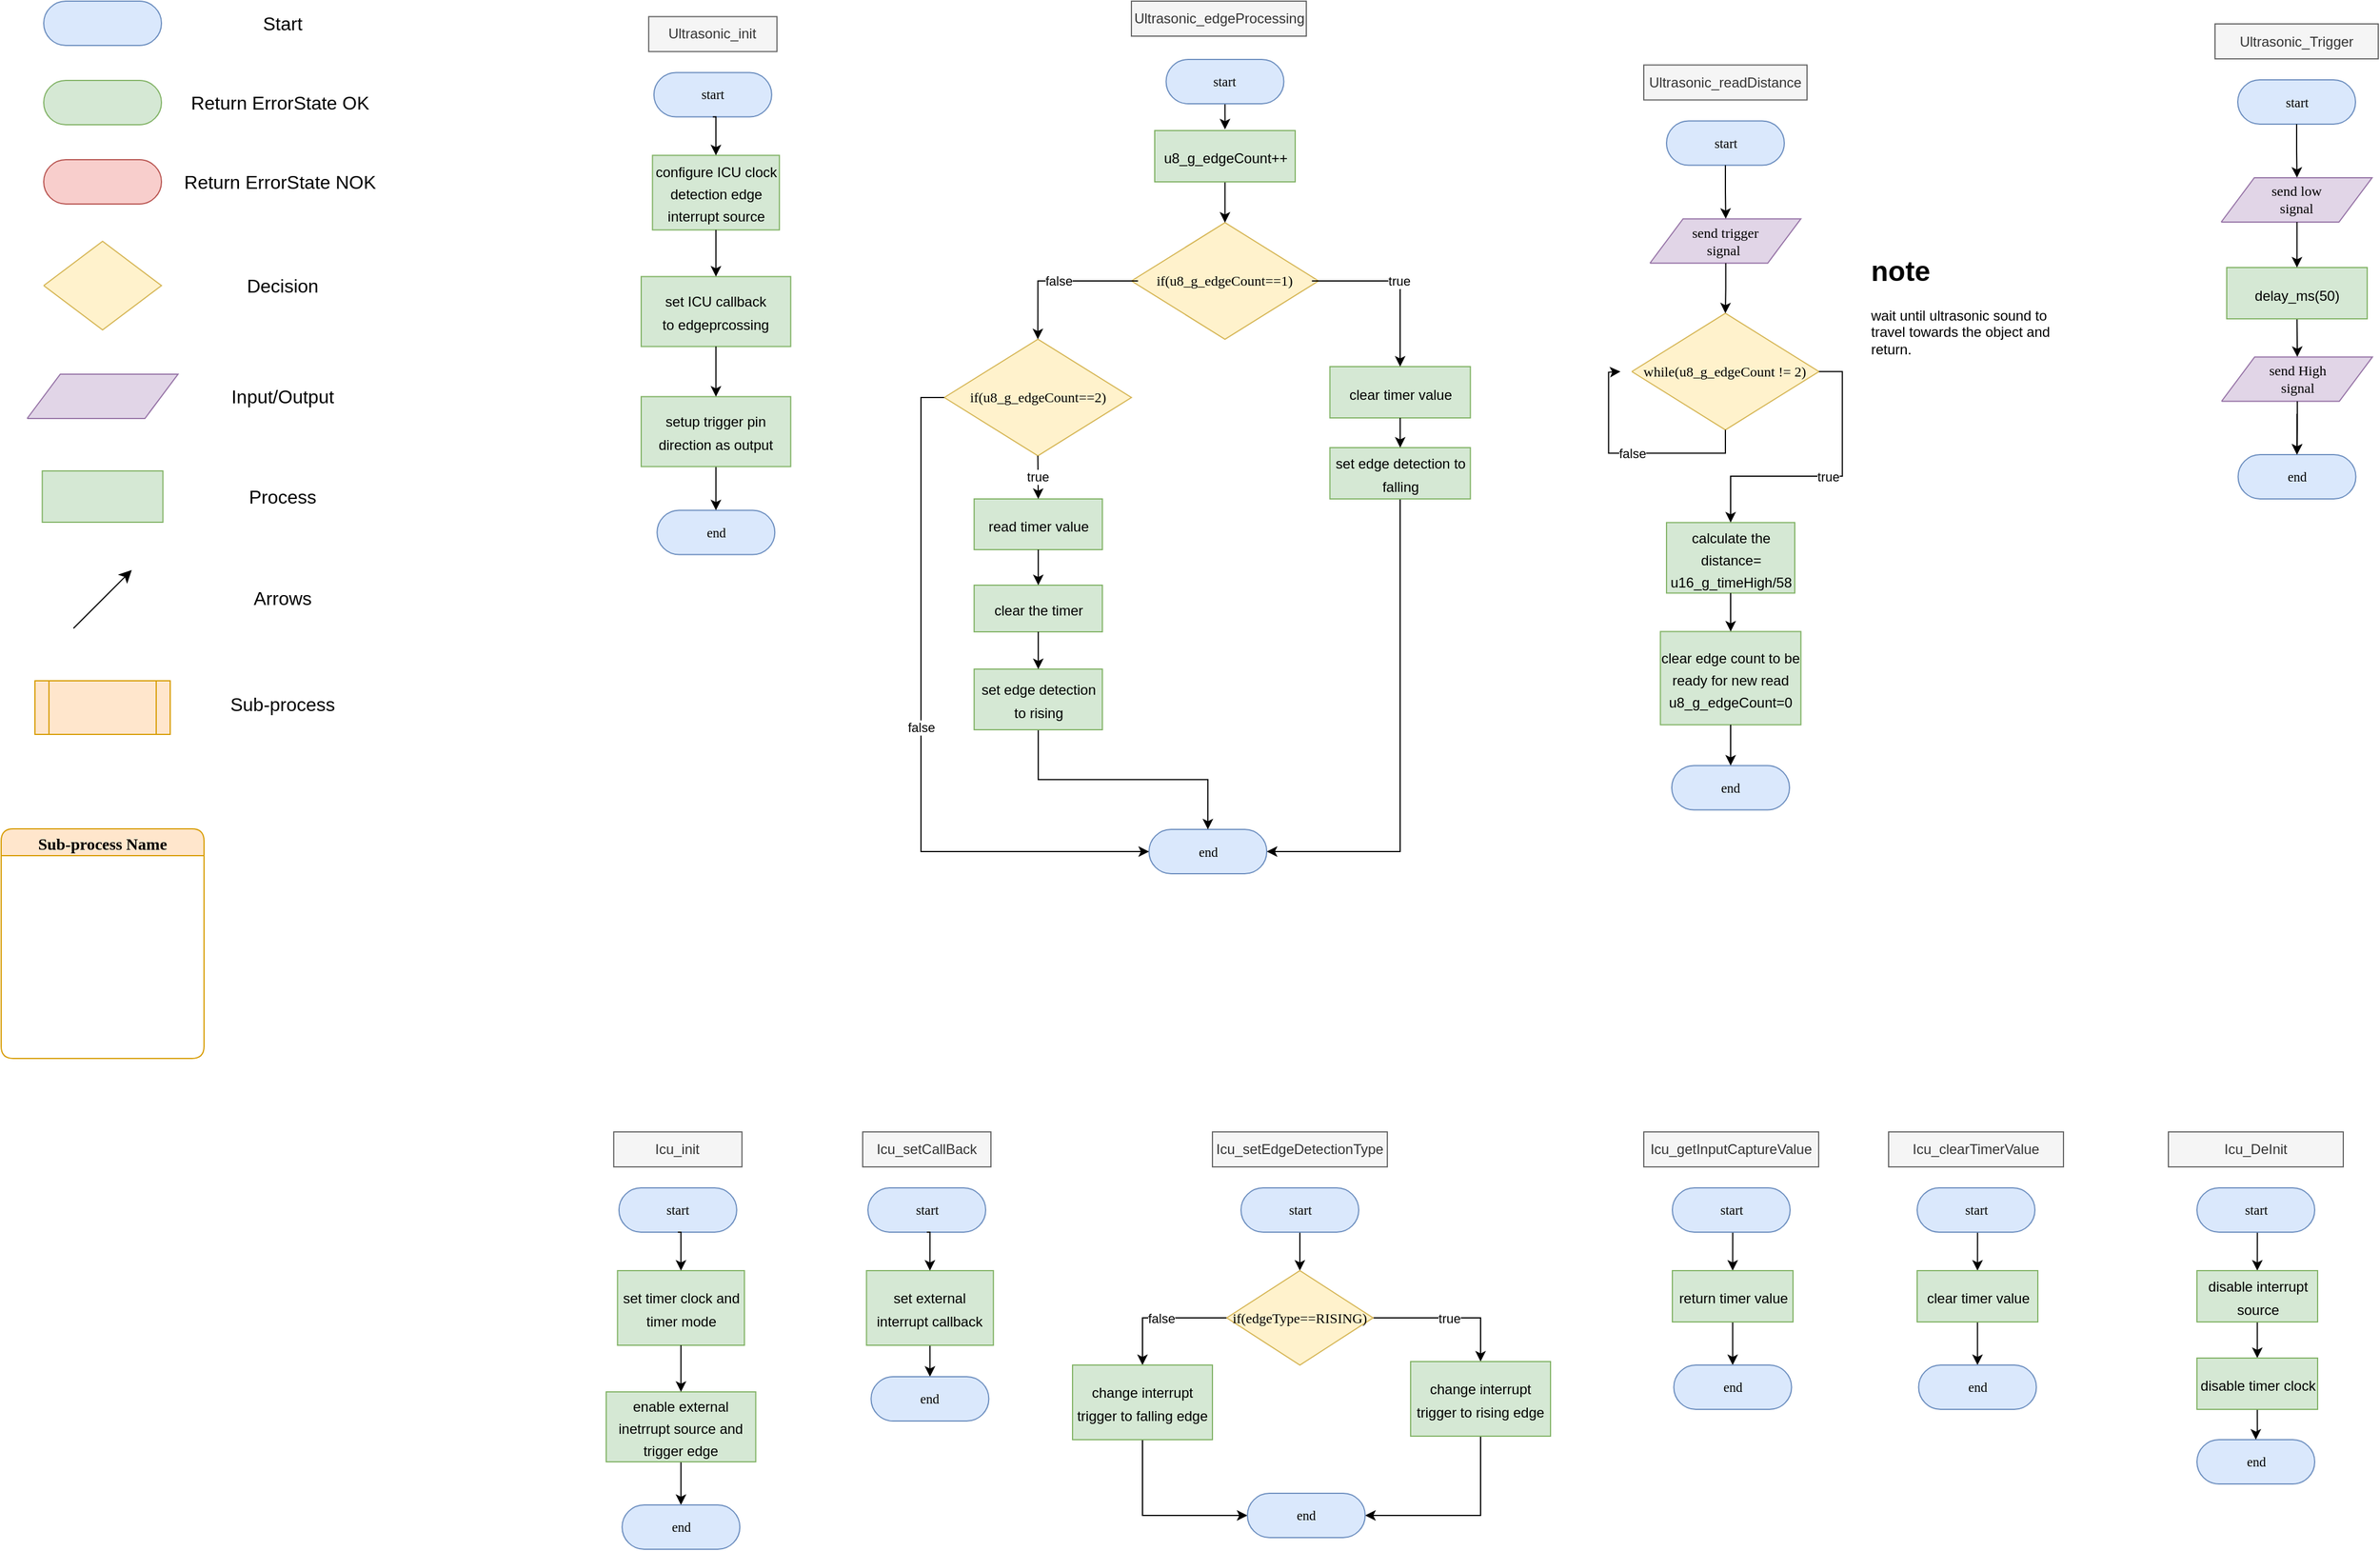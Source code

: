 <mxfile version="21.3.2" type="device">
  <diagram name="Page-1" id="sQJWqML8wfLAOflK8wk8">
    <mxGraphModel dx="4657" dy="1746" grid="1" gridSize="10" guides="1" tooltips="1" connect="1" arrows="1" fold="1" page="1" pageScale="1" pageWidth="850" pageHeight="1100" math="0" shadow="0">
      <root>
        <mxCell id="0" />
        <mxCell id="1" parent="0" />
        <UserObject label="" Function="EN_DIO_Error_T DIO_init(uint8_t pinNumber, EN_DIO_PORT_T portNumber, EN_DIO_DIRECTION_T direction);" tags="Flowchart" id="05g8EHRjyKozir9RmIMq-2">
          <mxCell style="vsdxID=280;fillColor=#e1d5e7;shape=stencil(UzV2Ls5ILEhVNTIoLinKz04tz0wpyVA1dlE1MsrMy0gtyiwBslSNXVWNndPyi1LTi/JL81Ig/IJEkEoQKze/DGRCBUSfrqGJnoEZSJuRQSVEyNDAAMx3g6jPycxDUm9hqmdpQrxyQ0zj8akmRTFhlwMZCG+nZebkQEINWR49mIBCkCA2dgUA);strokeColor=#9673a6;spacingTop=-1;spacingBottom=-1;spacingLeft=-1;spacingRight=-1;points=[[0,0.5,0],[1,0.5,0],[0.5,1,0],[0.5,0,0]];labelBackgroundColor=none;rounded=1;html=1;whiteSpace=wrap;fontFamily=Calibri;" vertex="1" parent="1">
            <mxGeometry x="-2542.5" y="-780" width="101" height="38" as="geometry" />
          </mxCell>
        </UserObject>
        <mxCell id="05g8EHRjyKozir9RmIMq-3" value="&lt;div style=&quot;font-size: 1px&quot;&gt;&lt;br&gt;&lt;/div&gt;" style="text;vsdxID=280;fillColor=none;gradientColor=none;strokeColor=none;spacingTop=-1;spacingBottom=-1;spacingLeft=-1;spacingRight=-1;points=[[0,0.5,0],[1,0.5,0],[0.5,1,0],[0.5,0,0]];labelBackgroundColor=none;rounded=1;html=1;whiteSpace=wrap;verticalAlign=middle;align=center;overflow=width;;html=1;fontColor=#000000;fontFamily=Calibri;" vertex="1" parent="05g8EHRjyKozir9RmIMq-2">
          <mxGeometry x="16.93" y="-0.1" width="67.73" height="38.1" as="geometry" />
        </mxCell>
        <UserObject label="&lt;div style=&quot;font-size: 1px&quot;&gt;&lt;font style=&quot;font-size: 11.29px; direction: ltr; letter-spacing: 0px; line-height: 120%; opacity: 1;&quot;&gt;&lt;br&gt;&lt;/font&gt;&lt;/div&gt;" Function="EN_DIO_Error_T DIO_init(uint8_t pinNumber, EN_DIO_PORT_T portNumber, EN_DIO_DIRECTION_T direction);" tags="Flowchart" id="05g8EHRjyKozir9RmIMq-4">
          <mxCell style="verticalAlign=middle;align=center;overflow=width;vsdxID=30;fillColor=#dae8fc;shape=stencil(tVLREoIgEPwaHnEQxsl3s/9gEpSJwDko7e+DsEkze2l627vdu5uFRaxyHe8FosR5sCcxqMZ3iO0Rpcp0ApQPCLEasUpaEC3Yi2lS3fOojOhsr3HDmObyMtsVcYqS29Qh5FEfklwrM5OXeUa/yjkcAwfr7TDpiyTfXvjkMR+Vw2A998qaBac5tAKHU1hq3i4oNwjRr9ofvayt/+Rk+yX/4iWA159KpXWKxJx/z0Bopfyw+g4=);strokeColor=#6c8ebf;spacingTop=-1;spacingBottom=-1;spacingLeft=-1;spacingRight=-1;points=[[0.5,1,0],[0.5,0,0],[0,0.5,0],[1,0.5,0]];labelBackgroundColor=none;rounded=1;html=1;whiteSpace=wrap;fontFamily=Calibri;" vertex="1" parent="1">
            <mxGeometry x="-2542.5" y="-1100" width="101" height="38" as="geometry" />
          </mxCell>
        </UserObject>
        <mxCell id="05g8EHRjyKozir9RmIMq-5" value="Start" style="text;html=1;align=center;verticalAlign=middle;resizable=0;points=[];autosize=1;strokeColor=none;fillColor=none;fontSize=16;" vertex="1" parent="1">
          <mxGeometry x="-2364.5" y="-1096.5" width="52" height="31" as="geometry" />
        </mxCell>
        <UserObject label="&lt;div style=&quot;font-size: 1px&quot;&gt;&lt;font style=&quot;font-size: 11.29px; direction: ltr; letter-spacing: 0px; line-height: 120%; opacity: 1;&quot;&gt;&lt;br&gt;&lt;/font&gt;&lt;/div&gt;" Function="EN_DIO_Error_T DIO_init(uint8_t pinNumber, EN_DIO_PORT_T portNumber, EN_DIO_DIRECTION_T direction);" tags="Flowchart" id="05g8EHRjyKozir9RmIMq-6">
          <mxCell style="verticalAlign=middle;align=center;overflow=width;vsdxID=52;fillColor=#d5e8d4;shape=stencil(tVLREoIgEPwaHnEQxsl3s/9gEpSJwDko7e+DsEkze2l627vdu5uFRaxyHe8FosR5sCcxqMZ3iO0Rpcp0ApQPCLEasUpaEC3Yi2lS3fOojOhsr3HDmObyMtsVcYqS29Qh5FEfklwrM5OXeUa/yjkcAwfr7TDpiyTfXvjkMR+Vw2A998qaBac5tAKHU1hq3i4oNwjRr9ofvayt/+Rk+yX/4iWA159KpXWKxJx/z0Bopfyw+g4=);strokeColor=#82b366;spacingTop=-1;spacingBottom=-1;spacingLeft=-1;spacingRight=-1;points=[[0.5,1,0],[0.5,0,0],[0,0.5,0],[1,0.5,0]];labelBackgroundColor=none;rounded=1;html=1;whiteSpace=wrap;fontFamily=Calibri;" vertex="1" parent="1">
            <mxGeometry x="-2542.5" y="-1032" width="101" height="38" as="geometry" />
          </mxCell>
        </UserObject>
        <mxCell id="05g8EHRjyKozir9RmIMq-7" value="Return ErrorState OK&amp;nbsp;" style="text;html=1;align=center;verticalAlign=middle;resizable=0;points=[];autosize=1;strokeColor=none;fillColor=none;fontSize=16;" vertex="1" parent="1">
          <mxGeometry x="-2426" y="-1028.5" width="175" height="31" as="geometry" />
        </mxCell>
        <UserObject label="&lt;div style=&quot;font-size: 1px&quot;&gt;&lt;font style=&quot;font-size: 11.29px; direction: ltr; letter-spacing: 0px; line-height: 120%; opacity: 1;&quot;&gt;&lt;br&gt;&lt;/font&gt;&lt;/div&gt;" Function="EN_DIO_Error_T DIO_init(uint8_t pinNumber, EN_DIO_PORT_T portNumber, EN_DIO_DIRECTION_T direction);" tags="Flowchart" id="05g8EHRjyKozir9RmIMq-8">
          <mxCell style="verticalAlign=middle;align=center;overflow=width;vsdxID=52;fillColor=#f8cecc;shape=stencil(tVLREoIgEPwaHnEQxsl3s/9gEpSJwDko7e+DsEkze2l627vdu5uFRaxyHe8FosR5sCcxqMZ3iO0Rpcp0ApQPCLEasUpaEC3Yi2lS3fOojOhsr3HDmObyMtsVcYqS29Qh5FEfklwrM5OXeUa/yjkcAwfr7TDpiyTfXvjkMR+Vw2A998qaBac5tAKHU1hq3i4oNwjRr9ofvayt/+Rk+yX/4iWA159KpXWKxJx/z0Bopfyw+g4=);strokeColor=#b85450;spacingTop=-1;spacingBottom=-1;spacingLeft=-1;spacingRight=-1;points=[[0.5,1,0],[0.5,0,0],[0,0.5,0],[1,0.5,0]];labelBackgroundColor=none;rounded=1;html=1;whiteSpace=wrap;fontFamily=Calibri;" vertex="1" parent="1">
            <mxGeometry x="-2542.5" y="-964" width="101" height="38" as="geometry" />
          </mxCell>
        </UserObject>
        <mxCell id="05g8EHRjyKozir9RmIMq-9" value="Return ErrorState NOK&amp;nbsp;" style="text;html=1;align=center;verticalAlign=middle;resizable=0;points=[];autosize=1;strokeColor=none;fillColor=none;fontSize=16;" vertex="1" parent="1">
          <mxGeometry x="-2432" y="-960.5" width="187" height="31" as="geometry" />
        </mxCell>
        <UserObject label="" Function="EN_DIO_Error_T DIO_init(uint8_t pinNumber, EN_DIO_PORT_T portNumber, EN_DIO_DIRECTION_T direction);" tags="Flowchart" id="05g8EHRjyKozir9RmIMq-10">
          <mxCell style="vsdxID=219;fillColor=#fff2cc;shape=stencil(UzV2Ls5ILEhVNTIoLinKz04tz0wpyVA1dlE1MsrMy0gtyiwBslSNXVWNndPyi1LTi/JL81Ig/IJEkEoQKze/DGRCBUSfAUiHkUElhGcK4bpBVOZk5iGpNEVVikeloQHZpsK0YlWLz1QgA+HFtMycHEgIIcujBwlQCBKcxq4A);strokeColor=#d6b656;spacingTop=-1;spacingBottom=-1;spacingLeft=-1;spacingRight=-1;points=[[0,0.5,0],[1,0.5,0],[0.5,0,0],[0.5,1,0]];labelBackgroundColor=none;rounded=1;html=1;whiteSpace=wrap;fontFamily=Calibri;" vertex="1" parent="1">
            <mxGeometry x="-2542.5" y="-894" width="101" height="76" as="geometry" />
          </mxCell>
        </UserObject>
        <mxCell id="05g8EHRjyKozir9RmIMq-11" value="&lt;div style=&quot;font-size: 1px&quot;&gt;&lt;br&gt;&lt;/div&gt;" style="text;vsdxID=219;fillColor=none;gradientColor=none;strokeColor=none;spacingTop=-1;spacingBottom=-1;spacingLeft=-1;spacingRight=-1;points=[[0,0.5,0],[1,0.5,0],[0.5,0,0],[0.5,1,0]];labelBackgroundColor=none;rounded=1;html=1;whiteSpace=wrap;verticalAlign=middle;align=center;overflow=width;;html=1;fontColor=#000000;fontFamily=Calibri;" vertex="1" parent="05g8EHRjyKozir9RmIMq-10">
          <mxGeometry x="8.47" y="9.33" width="84.67" height="57.15" as="geometry" />
        </mxCell>
        <mxCell id="05g8EHRjyKozir9RmIMq-12" value="Decision" style="text;html=1;align=center;verticalAlign=middle;resizable=0;points=[];autosize=1;strokeColor=none;fillColor=none;fontSize=16;" vertex="1" parent="1">
          <mxGeometry x="-2378" y="-871.5" width="79" height="31" as="geometry" />
        </mxCell>
        <mxCell id="05g8EHRjyKozir9RmIMq-13" value="Input/Output" style="text;html=1;align=center;verticalAlign=middle;resizable=0;points=[];autosize=1;strokeColor=none;fillColor=none;fontSize=16;" vertex="1" parent="1">
          <mxGeometry x="-2391" y="-776.5" width="106" height="31" as="geometry" />
        </mxCell>
        <mxCell id="05g8EHRjyKozir9RmIMq-14" value="" style="rounded=0;whiteSpace=wrap;html=1;fontSize=16;fillColor=#d5e8d4;strokeColor=#82b366;" vertex="1" parent="1">
          <mxGeometry x="-2543.75" y="-697" width="103.5" height="44" as="geometry" />
        </mxCell>
        <mxCell id="05g8EHRjyKozir9RmIMq-15" value="Process" style="text;html=1;align=center;verticalAlign=middle;resizable=0;points=[];autosize=1;strokeColor=none;fillColor=none;fontSize=16;" vertex="1" parent="1">
          <mxGeometry x="-2376" y="-690.5" width="76" height="31" as="geometry" />
        </mxCell>
        <mxCell id="05g8EHRjyKozir9RmIMq-16" value="" style="endArrow=classic;html=1;rounded=0;fontSize=12;startSize=8;endSize=8;curved=1;" edge="1" parent="1">
          <mxGeometry width="50" height="50" relative="1" as="geometry">
            <mxPoint x="-2517" y="-562" as="sourcePoint" />
            <mxPoint x="-2467" y="-612" as="targetPoint" />
          </mxGeometry>
        </mxCell>
        <mxCell id="05g8EHRjyKozir9RmIMq-17" value="Arrows" style="text;html=1;align=center;verticalAlign=middle;resizable=0;points=[];autosize=1;strokeColor=none;fillColor=none;fontSize=16;" vertex="1" parent="1">
          <mxGeometry x="-2372" y="-604" width="68" height="31" as="geometry" />
        </mxCell>
        <mxCell id="05g8EHRjyKozir9RmIMq-18" value="" style="shape=process;whiteSpace=wrap;html=1;backgroundOutline=1;fontSize=16;fillColor=#ffe6cc;strokeColor=#d79b00;" vertex="1" parent="1">
          <mxGeometry x="-2550" y="-517" width="116" height="46" as="geometry" />
        </mxCell>
        <mxCell id="05g8EHRjyKozir9RmIMq-19" value="Sub-process" style="text;html=1;align=center;verticalAlign=middle;resizable=0;points=[];autosize=1;strokeColor=none;fillColor=none;fontSize=16;" vertex="1" parent="1">
          <mxGeometry x="-2392.5" y="-513" width="108" height="31" as="geometry" />
        </mxCell>
        <mxCell id="05g8EHRjyKozir9RmIMq-25" value="&lt;font style=&quot;font-size: 14px;&quot;&gt;Sub-process Name&lt;/font&gt;" style="swimlane;whiteSpace=wrap;html=1;rounded=1;fontSize=16;fontFamily=Calibri;fillColor=#ffe6cc;strokeColor=#d79b00;" vertex="1" parent="1">
          <mxGeometry x="-2579" y="-390" width="174" height="197" as="geometry">
            <mxRectangle x="-207" y="152.5" width="134" height="31" as="alternateBounds" />
          </mxGeometry>
        </mxCell>
        <mxCell id="05g8EHRjyKozir9RmIMq-84" value="" style="group" vertex="1" connectable="0" parent="1">
          <mxGeometry x="-2030" y="-1086.75" width="128.25" height="461.5" as="geometry" />
        </mxCell>
        <UserObject label="&lt;div style=&quot;font-size: 1px&quot;&gt;&lt;font style=&quot;font-size: 11.29px; direction: ltr; letter-spacing: 0px; line-height: 120%; opacity: 1;&quot;&gt;start&lt;/font&gt;&lt;/div&gt;" Function="EN_DIO_Error_T DIO_init(uint8_t pinNumber, EN_DIO_PORT_T portNumber, EN_DIO_DIRECTION_T direction);" tags="Flowchart" id="05g8EHRjyKozir9RmIMq-1">
          <mxCell style="verticalAlign=middle;align=center;overflow=width;vsdxID=30;fillColor=#dae8fc;shape=stencil(tVLREoIgEPwaHnEQxsl3s/9gEpSJwDko7e+DsEkze2l627vdu5uFRaxyHe8FosR5sCcxqMZ3iO0Rpcp0ApQPCLEasUpaEC3Yi2lS3fOojOhsr3HDmObyMtsVcYqS29Qh5FEfklwrM5OXeUa/yjkcAwfr7TDpiyTfXvjkMR+Vw2A998qaBac5tAKHU1hq3i4oNwjRr9ofvayt/+Rk+yX/4iWA159KpXWKxJx/z0Bopfyw+g4=);strokeColor=#6c8ebf;spacingTop=-1;spacingBottom=-1;spacingLeft=-1;spacingRight=-1;points=[[0.5,1,0],[0.5,0,0],[0,0.5,0],[1,0.5,0]];labelBackgroundColor=none;rounded=1;html=1;whiteSpace=wrap;fontFamily=Calibri;" vertex="1" parent="05g8EHRjyKozir9RmIMq-84">
            <mxGeometry x="10.93" y="48" width="101" height="38" as="geometry" />
          </mxCell>
        </UserObject>
        <mxCell id="05g8EHRjyKozir9RmIMq-20" value="Ultrasonic_init" style="text;html=1;strokeColor=#666666;fillColor=#f5f5f5;align=center;verticalAlign=middle;whiteSpace=wrap;rounded=0;fontColor=#333333;" vertex="1" parent="05g8EHRjyKozir9RmIMq-84">
          <mxGeometry x="6.43" width="110" height="30" as="geometry" />
        </mxCell>
        <mxCell id="05g8EHRjyKozir9RmIMq-21" value="&lt;font style=&quot;font-size: 12px;&quot;&gt;configure ICU clock&lt;br&gt;detection edge&lt;br&gt;interrupt source&lt;br&gt;&lt;/font&gt;" style="rounded=0;whiteSpace=wrap;html=1;fontSize=16;fillColor=#d5e8d4;strokeColor=#82b366;" vertex="1" parent="05g8EHRjyKozir9RmIMq-84">
          <mxGeometry x="9.69" y="119" width="108.86" height="64" as="geometry" />
        </mxCell>
        <mxCell id="05g8EHRjyKozir9RmIMq-53" style="edgeStyle=orthogonalEdgeStyle;rounded=0;orthogonalLoop=1;jettySize=auto;html=1;exitX=0.5;exitY=1;exitDx=0;exitDy=0;exitPerimeter=0;entryX=0.5;entryY=0;entryDx=0;entryDy=0;" edge="1" parent="05g8EHRjyKozir9RmIMq-84" source="05g8EHRjyKozir9RmIMq-1" target="05g8EHRjyKozir9RmIMq-21">
          <mxGeometry relative="1" as="geometry" />
        </mxCell>
        <mxCell id="05g8EHRjyKozir9RmIMq-22" value="&lt;font style=&quot;font-size: 12px;&quot;&gt;set ICU callback&lt;br&gt;to edgeprcossing&lt;/font&gt;" style="whiteSpace=wrap;html=1;fontSize=16;fillColor=#d5e8d4;strokeColor=#82b366;rounded=0;" vertex="1" parent="05g8EHRjyKozir9RmIMq-84">
          <mxGeometry y="223" width="128.25" height="60" as="geometry" />
        </mxCell>
        <mxCell id="05g8EHRjyKozir9RmIMq-58" style="edgeStyle=orthogonalEdgeStyle;rounded=0;orthogonalLoop=1;jettySize=auto;html=1;exitX=0.5;exitY=1;exitDx=0;exitDy=0;entryX=0.5;entryY=0;entryDx=0;entryDy=0;" edge="1" parent="05g8EHRjyKozir9RmIMq-84" source="05g8EHRjyKozir9RmIMq-21" target="05g8EHRjyKozir9RmIMq-22">
          <mxGeometry relative="1" as="geometry" />
        </mxCell>
        <UserObject label="&lt;div style=&quot;font-size: 1px&quot;&gt;&lt;font style=&quot;font-size: 11.29px; direction: ltr; letter-spacing: 0px; line-height: 120%; opacity: 1;&quot;&gt;end&lt;/font&gt;&lt;/div&gt;" Function="EN_DIO_Error_T DIO_init(uint8_t pinNumber, EN_DIO_PORT_T portNumber, EN_DIO_DIRECTION_T direction);" tags="Flowchart" id="05g8EHRjyKozir9RmIMq-56">
          <mxCell style="verticalAlign=middle;align=center;overflow=width;vsdxID=30;fillColor=#dae8fc;shape=stencil(tVLREoIgEPwaHnEQxsl3s/9gEpSJwDko7e+DsEkze2l627vdu5uFRaxyHe8FosR5sCcxqMZ3iO0Rpcp0ApQPCLEasUpaEC3Yi2lS3fOojOhsr3HDmObyMtsVcYqS29Qh5FEfklwrM5OXeUa/yjkcAwfr7TDpiyTfXvjkMR+Vw2A998qaBac5tAKHU1hq3i4oNwjRr9ofvayt/+Rk+yX/4iWA159KpXWKxJx/z0Bopfyw+g4=);strokeColor=#6c8ebf;spacingTop=-1;spacingBottom=-1;spacingLeft=-1;spacingRight=-1;points=[[0.5,1,0],[0.5,0,0],[0,0.5,0],[1,0.5,0]];labelBackgroundColor=none;rounded=1;html=1;whiteSpace=wrap;fontFamily=Calibri;" vertex="1" parent="05g8EHRjyKozir9RmIMq-84">
            <mxGeometry x="13.62" y="423.5" width="101" height="38" as="geometry" />
          </mxCell>
        </UserObject>
        <mxCell id="05g8EHRjyKozir9RmIMq-63" style="edgeStyle=orthogonalEdgeStyle;rounded=0;orthogonalLoop=1;jettySize=auto;html=1;exitX=0.5;exitY=1;exitDx=0;exitDy=0;entryX=0.5;entryY=0;entryDx=0;entryDy=0;entryPerimeter=0;" edge="1" parent="05g8EHRjyKozir9RmIMq-84" source="05g8EHRjyKozir9RmIMq-61" target="05g8EHRjyKozir9RmIMq-56">
          <mxGeometry relative="1" as="geometry" />
        </mxCell>
        <mxCell id="05g8EHRjyKozir9RmIMq-61" value="&lt;font style=&quot;font-size: 12px;&quot;&gt;setup trigger pin direction as output&lt;/font&gt;" style="whiteSpace=wrap;html=1;fontSize=16;fillColor=#d5e8d4;strokeColor=#82b366;rounded=0;" vertex="1" parent="05g8EHRjyKozir9RmIMq-84">
          <mxGeometry y="326" width="128.25" height="60" as="geometry" />
        </mxCell>
        <mxCell id="05g8EHRjyKozir9RmIMq-62" value="" style="edgeStyle=orthogonalEdgeStyle;rounded=0;orthogonalLoop=1;jettySize=auto;html=1;" edge="1" parent="05g8EHRjyKozir9RmIMq-84" source="05g8EHRjyKozir9RmIMq-22" target="05g8EHRjyKozir9RmIMq-61">
          <mxGeometry relative="1" as="geometry" />
        </mxCell>
        <mxCell id="05g8EHRjyKozir9RmIMq-86" value="" style="group" vertex="1" connectable="0" parent="1">
          <mxGeometry x="-1190" y="-1045.25" width="380" height="639" as="geometry" />
        </mxCell>
        <UserObject label="&lt;div style=&quot;font-size: 1px&quot;&gt;&lt;font style=&quot;font-size: 11.29px; direction: ltr; letter-spacing: 0px; line-height: 120%; opacity: 1;&quot;&gt;start&lt;/font&gt;&lt;/div&gt;" Function="EN_DIO_Error_T DIO_init(uint8_t pinNumber, EN_DIO_PORT_T portNumber, EN_DIO_DIRECTION_T direction);" tags="Flowchart" id="05g8EHRjyKozir9RmIMq-65">
          <mxCell style="verticalAlign=middle;align=center;overflow=width;vsdxID=30;fillColor=#dae8fc;shape=stencil(tVLREoIgEPwaHnEQxsl3s/9gEpSJwDko7e+DsEkze2l627vdu5uFRaxyHe8FosR5sCcxqMZ3iO0Rpcp0ApQPCLEasUpaEC3Yi2lS3fOojOhsr3HDmObyMtsVcYqS29Qh5FEfklwrM5OXeUa/yjkcAwfr7TDpiyTfXvjkMR+Vw2A998qaBac5tAKHU1hq3i4oNwjRr9ofvayt/+Rk+yX/4iWA159KpXWKxJx/z0Bopfyw+g4=);strokeColor=#6c8ebf;spacingTop=-1;spacingBottom=-1;spacingLeft=-1;spacingRight=-1;points=[[0.5,1,0],[0.5,0,0],[0,0.5,0],[1,0.5,0]];labelBackgroundColor=none;rounded=1;html=1;whiteSpace=wrap;fontFamily=Calibri;" vertex="1" parent="05g8EHRjyKozir9RmIMq-86">
            <mxGeometry x="39.5" y="48" width="101" height="38" as="geometry" />
          </mxCell>
        </UserObject>
        <mxCell id="05g8EHRjyKozir9RmIMq-66" value="Ultrasonic_readDistance" style="text;html=1;strokeColor=#666666;fillColor=#f5f5f5;align=center;verticalAlign=middle;whiteSpace=wrap;rounded=0;fontColor=#333333;" vertex="1" parent="05g8EHRjyKozir9RmIMq-86">
          <mxGeometry x="20" width="140" height="30" as="geometry" />
        </mxCell>
        <UserObject label="" Function="EN_DIO_Error_T DIO_init(uint8_t pinNumber, EN_DIO_PORT_T portNumber, EN_DIO_DIRECTION_T direction);" tags="Flowchart" id="05g8EHRjyKozir9RmIMq-68">
          <mxCell style="vsdxID=219;fillColor=#fff2cc;shape=stencil(UzV2Ls5ILEhVNTIoLinKz04tz0wpyVA1dlE1MsrMy0gtyiwBslSNXVWNndPyi1LTi/JL81Ig/IJEkEoQKze/DGRCBUSfAUiHkUElhGcK4bpBVOZk5iGpNEVVikeloQHZpsK0YlWLz1QgA+HFtMycHEgIIcujBwlQCBKcxq4A);strokeColor=#d6b656;spacingTop=-1;spacingBottom=-1;spacingLeft=-1;spacingRight=-1;points=[[0,0.5,0],[1,0.5,0],[0.5,0,0],[0.5,1,0]];labelBackgroundColor=none;rounded=1;html=1;whiteSpace=wrap;fontFamily=Calibri;" vertex="1" parent="05g8EHRjyKozir9RmIMq-86">
            <mxGeometry x="9.75" y="213" width="160.5" height="100" as="geometry" />
          </mxCell>
        </UserObject>
        <mxCell id="05g8EHRjyKozir9RmIMq-69" value="&lt;div style=&quot;&quot;&gt;&lt;font style=&quot;font-size: 12px;&quot;&gt;while(u8_g_edgeCount != 2)&lt;/font&gt;&lt;/div&gt;" style="text;vsdxID=219;fillColor=none;gradientColor=none;strokeColor=none;spacingTop=-1;spacingBottom=-1;spacingLeft=-1;spacingRight=-1;points=[[0,0.5,0],[1,0.5,0],[0.5,0,0],[0.5,1,0]];labelBackgroundColor=none;rounded=1;html=1;whiteSpace=wrap;verticalAlign=middle;align=center;overflow=width;;html=1;fontColor=#000000;fontFamily=Calibri;" vertex="1" parent="05g8EHRjyKozir9RmIMq-68">
          <mxGeometry x="5.669" y="23.246" width="149.171" height="53.513" as="geometry" />
        </mxCell>
        <mxCell id="05g8EHRjyKozir9RmIMq-73" value="false" style="edgeStyle=orthogonalEdgeStyle;rounded=0;orthogonalLoop=1;jettySize=auto;html=1;exitX=0.5;exitY=1;exitDx=0;exitDy=0;exitPerimeter=0;" edge="1" parent="05g8EHRjyKozir9RmIMq-86" source="05g8EHRjyKozir9RmIMq-68">
          <mxGeometry relative="1" as="geometry">
            <mxPoint y="263" as="targetPoint" />
          </mxGeometry>
        </mxCell>
        <UserObject label="" Function="EN_DIO_Error_T DIO_init(uint8_t pinNumber, EN_DIO_PORT_T portNumber, EN_DIO_DIRECTION_T direction);" tags="Flowchart" id="05g8EHRjyKozir9RmIMq-74">
          <mxCell style="vsdxID=280;fillColor=#e1d5e7;shape=stencil(UzV2Ls5ILEhVNTIoLinKz04tz0wpyVA1dlE1MsrMy0gtyiwBslSNXVWNndPyi1LTi/JL81Ig/IJEkEoQKze/DGRCBUSfrqGJnoEZSJuRQSVEyNDAAMx3g6jPycxDUm9hqmdpQrxyQ0zj8akmRTFhlwMZCG+nZebkQEINWR49mIBCkCA2dgUA);strokeColor=#9673a6;spacingTop=-1;spacingBottom=-1;spacingLeft=-1;spacingRight=-1;points=[[0,0.5,0],[1,0.5,0],[0.5,1,0],[0.5,0,0]];labelBackgroundColor=none;rounded=1;html=1;whiteSpace=wrap;fontFamily=Calibri;" vertex="1" parent="05g8EHRjyKozir9RmIMq-86">
            <mxGeometry x="39.5" y="132" width="101" height="38" as="geometry" />
          </mxCell>
        </UserObject>
        <mxCell id="05g8EHRjyKozir9RmIMq-75" value="&lt;div style=&quot;&quot;&gt;send trigger signal&amp;nbsp;&lt;br&gt;&lt;/div&gt;" style="text;vsdxID=280;fillColor=none;gradientColor=none;strokeColor=none;spacingTop=-1;spacingBottom=-1;spacingLeft=-1;spacingRight=-1;points=[[0,0.5,0],[1,0.5,0],[0.5,1,0],[0.5,0,0]];labelBackgroundColor=none;rounded=1;html=1;whiteSpace=wrap;verticalAlign=middle;align=center;overflow=width;;html=1;fontColor=#000000;fontFamily=Calibri;" vertex="1" parent="05g8EHRjyKozir9RmIMq-74">
          <mxGeometry x="16.93" y="-0.1" width="67.73" height="38.1" as="geometry" />
        </mxCell>
        <mxCell id="05g8EHRjyKozir9RmIMq-79" style="edgeStyle=orthogonalEdgeStyle;rounded=0;orthogonalLoop=1;jettySize=auto;html=1;exitX=0.5;exitY=1;exitDx=0;exitDy=0;exitPerimeter=0;entryX=0.5;entryY=0;entryDx=0;entryDy=0;entryPerimeter=0;" edge="1" parent="05g8EHRjyKozir9RmIMq-86" source="05g8EHRjyKozir9RmIMq-65" target="05g8EHRjyKozir9RmIMq-75">
          <mxGeometry relative="1" as="geometry" />
        </mxCell>
        <mxCell id="05g8EHRjyKozir9RmIMq-76" value="&lt;font style=&quot;font-size: 12px;&quot;&gt;calculate the distance=&lt;br&gt;u16_g_timeHigh/58&lt;/font&gt;" style="rounded=0;whiteSpace=wrap;html=1;fontSize=16;fillColor=#d5e8d4;strokeColor=#82b366;" vertex="1" parent="05g8EHRjyKozir9RmIMq-86">
          <mxGeometry x="39.5" y="392.5" width="110" height="60.5" as="geometry" />
        </mxCell>
        <mxCell id="05g8EHRjyKozir9RmIMq-77" value="true" style="edgeStyle=orthogonalEdgeStyle;rounded=0;orthogonalLoop=1;jettySize=auto;html=1;exitX=1;exitY=0.5;exitDx=0;exitDy=0;exitPerimeter=0;" edge="1" parent="05g8EHRjyKozir9RmIMq-86" source="05g8EHRjyKozir9RmIMq-68" target="05g8EHRjyKozir9RmIMq-76">
          <mxGeometry relative="1" as="geometry" />
        </mxCell>
        <mxCell id="05g8EHRjyKozir9RmIMq-78" style="edgeStyle=orthogonalEdgeStyle;rounded=0;orthogonalLoop=1;jettySize=auto;html=1;exitX=0.5;exitY=1;exitDx=0;exitDy=0;exitPerimeter=0;entryX=0.5;entryY=0;entryDx=0;entryDy=0;entryPerimeter=0;" edge="1" parent="05g8EHRjyKozir9RmIMq-86" source="05g8EHRjyKozir9RmIMq-75" target="05g8EHRjyKozir9RmIMq-68">
          <mxGeometry relative="1" as="geometry" />
        </mxCell>
        <mxCell id="05g8EHRjyKozir9RmIMq-80" value="&lt;font style=&quot;font-size: 12px;&quot;&gt;clear edge count to be ready for new read&lt;br&gt;&lt;span style=&quot;&quot;&gt;u8_g_edgeCount=0&lt;/span&gt;&lt;br&gt;&lt;/font&gt;" style="rounded=0;whiteSpace=wrap;html=1;fontSize=16;fillColor=#d5e8d4;strokeColor=#82b366;" vertex="1" parent="05g8EHRjyKozir9RmIMq-86">
          <mxGeometry x="34.25" y="486" width="120.5" height="80" as="geometry" />
        </mxCell>
        <mxCell id="05g8EHRjyKozir9RmIMq-81" value="" style="edgeStyle=orthogonalEdgeStyle;rounded=0;orthogonalLoop=1;jettySize=auto;html=1;" edge="1" parent="05g8EHRjyKozir9RmIMq-86" source="05g8EHRjyKozir9RmIMq-76" target="05g8EHRjyKozir9RmIMq-80">
          <mxGeometry relative="1" as="geometry" />
        </mxCell>
        <UserObject label="&lt;div style=&quot;font-size: 1px&quot;&gt;&lt;font style=&quot;font-size: 11.29px; direction: ltr; letter-spacing: 0px; line-height: 120%; opacity: 1;&quot;&gt;end&lt;/font&gt;&lt;/div&gt;" Function="EN_DIO_Error_T DIO_init(uint8_t pinNumber, EN_DIO_PORT_T portNumber, EN_DIO_DIRECTION_T direction);" tags="Flowchart" id="05g8EHRjyKozir9RmIMq-82">
          <mxCell style="verticalAlign=middle;align=center;overflow=width;vsdxID=30;fillColor=#dae8fc;shape=stencil(tVLREoIgEPwaHnEQxsl3s/9gEpSJwDko7e+DsEkze2l627vdu5uFRaxyHe8FosR5sCcxqMZ3iO0Rpcp0ApQPCLEasUpaEC3Yi2lS3fOojOhsr3HDmObyMtsVcYqS29Qh5FEfklwrM5OXeUa/yjkcAwfr7TDpiyTfXvjkMR+Vw2A998qaBac5tAKHU1hq3i4oNwjRr9ofvayt/+Rk+yX/4iWA159KpXWKxJx/z0Bopfyw+g4=);strokeColor=#6c8ebf;spacingTop=-1;spacingBottom=-1;spacingLeft=-1;spacingRight=-1;points=[[0.5,1,0],[0.5,0,0],[0,0.5,0],[1,0.5,0]];labelBackgroundColor=none;rounded=1;html=1;whiteSpace=wrap;fontFamily=Calibri;" vertex="1" parent="05g8EHRjyKozir9RmIMq-86">
            <mxGeometry x="44.0" y="601" width="101" height="38" as="geometry" />
          </mxCell>
        </UserObject>
        <mxCell id="05g8EHRjyKozir9RmIMq-83" style="edgeStyle=orthogonalEdgeStyle;rounded=0;orthogonalLoop=1;jettySize=auto;html=1;exitX=0.5;exitY=1;exitDx=0;exitDy=0;entryX=0.5;entryY=0;entryDx=0;entryDy=0;entryPerimeter=0;" edge="1" parent="05g8EHRjyKozir9RmIMq-86" source="05g8EHRjyKozir9RmIMq-80" target="05g8EHRjyKozir9RmIMq-82">
          <mxGeometry relative="1" as="geometry" />
        </mxCell>
        <mxCell id="05g8EHRjyKozir9RmIMq-85" value="&lt;h1&gt;note&lt;/h1&gt;&lt;p&gt;wait until ultrasonic sound to travel towards the object and return.&lt;br&gt;&lt;/p&gt;" style="text;html=1;spacing=5;spacingTop=-20;whiteSpace=wrap;overflow=hidden;rounded=0;" vertex="1" parent="05g8EHRjyKozir9RmIMq-86">
          <mxGeometry x="210" y="157" width="170" height="106" as="geometry" />
        </mxCell>
        <mxCell id="05g8EHRjyKozir9RmIMq-137" value="" style="group" vertex="1" connectable="0" parent="1">
          <mxGeometry x="-1770" y="-1100" width="451.25" height="748.5" as="geometry" />
        </mxCell>
        <mxCell id="05g8EHRjyKozir9RmIMq-136" style="edgeStyle=orthogonalEdgeStyle;rounded=0;orthogonalLoop=1;jettySize=auto;html=1;exitX=0.5;exitY=1;exitDx=0;exitDy=0;exitPerimeter=0;" edge="1" parent="05g8EHRjyKozir9RmIMq-137" source="05g8EHRjyKozir9RmIMq-88">
          <mxGeometry relative="1" as="geometry">
            <mxPoint x="240.782" y="110.0" as="targetPoint" />
          </mxGeometry>
        </mxCell>
        <UserObject label="&lt;div style=&quot;font-size: 1px&quot;&gt;&lt;font style=&quot;font-size: 11.29px; direction: ltr; letter-spacing: 0px; line-height: 120%; opacity: 1;&quot;&gt;start&lt;/font&gt;&lt;/div&gt;" Function="EN_DIO_Error_T DIO_init(uint8_t pinNumber, EN_DIO_PORT_T portNumber, EN_DIO_DIRECTION_T direction);" tags="Flowchart" id="05g8EHRjyKozir9RmIMq-88">
          <mxCell style="verticalAlign=middle;align=center;overflow=width;vsdxID=30;fillColor=#dae8fc;shape=stencil(tVLREoIgEPwaHnEQxsl3s/9gEpSJwDko7e+DsEkze2l627vdu5uFRaxyHe8FosR5sCcxqMZ3iO0Rpcp0ApQPCLEasUpaEC3Yi2lS3fOojOhsr3HDmObyMtsVcYqS29Qh5FEfklwrM5OXeUa/yjkcAwfr7TDpiyTfXvjkMR+Vw2A998qaBac5tAKHU1hq3i4oNwjRr9ofvayt/+Rk+yX/4iWA159KpXWKxJx/z0Bopfyw+g4=);strokeColor=#6c8ebf;spacingTop=-1;spacingBottom=-1;spacingLeft=-1;spacingRight=-1;points=[[0.5,1,0],[0.5,0,0],[0,0.5,0],[1,0.5,0]];labelBackgroundColor=none;rounded=1;html=1;whiteSpace=wrap;fontFamily=Calibri;container=0;" vertex="1" parent="05g8EHRjyKozir9RmIMq-137">
            <mxGeometry x="190.25" y="50" width="101" height="38" as="geometry" />
          </mxCell>
        </UserObject>
        <mxCell id="05g8EHRjyKozir9RmIMq-89" value="Ultrasonic_edgeProcessing" style="text;html=1;strokeColor=#666666;fillColor=#f5f5f5;align=center;verticalAlign=middle;whiteSpace=wrap;rounded=0;fontColor=#333333;container=0;" vertex="1" parent="05g8EHRjyKozir9RmIMq-137">
          <mxGeometry x="160.5" width="150" height="30" as="geometry" />
        </mxCell>
        <UserObject label="" Function="EN_DIO_Error_T DIO_init(uint8_t pinNumber, EN_DIO_PORT_T portNumber, EN_DIO_DIRECTION_T direction);" tags="Flowchart" id="05g8EHRjyKozir9RmIMq-90">
          <mxCell style="vsdxID=219;fillColor=#fff2cc;shape=stencil(UzV2Ls5ILEhVNTIoLinKz04tz0wpyVA1dlE1MsrMy0gtyiwBslSNXVWNndPyi1LTi/JL81Ig/IJEkEoQKze/DGRCBUSfAUiHkUElhGcK4bpBVOZk5iGpNEVVikeloQHZpsK0YlWLz1QgA+HFtMycHEgIIcujBwlQCBKcxq4A);strokeColor=#d6b656;spacingTop=-1;spacingBottom=-1;spacingLeft=-1;spacingRight=-1;points=[[0,0.5,0],[1,0.5,0],[0.5,0,0],[0.5,1,0]];labelBackgroundColor=none;rounded=1;html=1;whiteSpace=wrap;fontFamily=Calibri;container=0;" vertex="1" parent="05g8EHRjyKozir9RmIMq-137">
            <mxGeometry x="160.5" y="190" width="160.5" height="100" as="geometry" />
          </mxCell>
        </UserObject>
        <UserObject label="&lt;div style=&quot;font-size: 1px&quot;&gt;&lt;font style=&quot;font-size: 11.29px; direction: ltr; letter-spacing: 0px; line-height: 120%; opacity: 1;&quot;&gt;end&lt;/font&gt;&lt;/div&gt;" Function="EN_DIO_Error_T DIO_init(uint8_t pinNumber, EN_DIO_PORT_T portNumber, EN_DIO_DIRECTION_T direction);" tags="Flowchart" id="05g8EHRjyKozir9RmIMq-101">
          <mxCell style="verticalAlign=middle;align=center;overflow=width;vsdxID=30;fillColor=#dae8fc;shape=stencil(tVLREoIgEPwaHnEQxsl3s/9gEpSJwDko7e+DsEkze2l627vdu5uFRaxyHe8FosR5sCcxqMZ3iO0Rpcp0ApQPCLEasUpaEC3Yi2lS3fOojOhsr3HDmObyMtsVcYqS29Qh5FEfklwrM5OXeUa/yjkcAwfr7TDpiyTfXvjkMR+Vw2A998qaBac5tAKHU1hq3i4oNwjRr9ofvayt/+Rk+yX/4iWA159KpXWKxJx/z0Bopfyw+g4=);strokeColor=#6c8ebf;spacingTop=-1;spacingBottom=-1;spacingLeft=-1;spacingRight=-1;points=[[0.5,1,0],[0.5,0,0],[0,0.5,0],[1,0.5,0]];labelBackgroundColor=none;rounded=1;html=1;whiteSpace=wrap;fontFamily=Calibri;container=0;" vertex="1" parent="05g8EHRjyKozir9RmIMq-137">
            <mxGeometry x="175.59" y="710.5" width="101" height="38" as="geometry" />
          </mxCell>
        </UserObject>
        <mxCell id="05g8EHRjyKozir9RmIMq-91" value="&lt;div style=&quot;&quot;&gt;if(u8_g_edgeCount==1)&lt;span style=&quot;&quot;&gt;&lt;/span&gt;&lt;br&gt;&lt;/div&gt;" style="text;vsdxID=219;fillColor=none;gradientColor=none;strokeColor=none;spacingTop=-1;spacingBottom=-1;spacingLeft=-1;spacingRight=-1;points=[[0,0.5,0],[1,0.5,0],[0.5,0,0],[0.5,1,0]];labelBackgroundColor=none;rounded=1;html=1;whiteSpace=wrap;verticalAlign=middle;align=center;overflow=width;;html=1;fontColor=#000000;fontFamily=Calibri;container=0;" vertex="1" parent="05g8EHRjyKozir9RmIMq-137">
          <mxGeometry x="166.169" y="213.246" width="149.171" height="53.513" as="geometry" />
        </mxCell>
        <mxCell id="05g8EHRjyKozir9RmIMq-135" style="edgeStyle=orthogonalEdgeStyle;rounded=0;orthogonalLoop=1;jettySize=auto;html=1;exitX=0.5;exitY=1;exitDx=0;exitDy=0;entryX=0.5;entryY=0;entryDx=0;entryDy=0;entryPerimeter=0;" edge="1" parent="05g8EHRjyKozir9RmIMq-137" source="05g8EHRjyKozir9RmIMq-105" target="05g8EHRjyKozir9RmIMq-90">
          <mxGeometry relative="1" as="geometry" />
        </mxCell>
        <mxCell id="05g8EHRjyKozir9RmIMq-105" value="&lt;font style=&quot;font-size: 12px;&quot;&gt;u8_g_edgeCount++&lt;/font&gt;" style="rounded=0;whiteSpace=wrap;html=1;fontSize=16;fillColor=#d5e8d4;strokeColor=#82b366;container=0;" vertex="1" parent="05g8EHRjyKozir9RmIMq-137">
          <mxGeometry x="180.5" y="111" width="120.5" height="44" as="geometry" />
        </mxCell>
        <mxCell id="05g8EHRjyKozir9RmIMq-106" value="&lt;font style=&quot;font-size: 12px;&quot;&gt;clear timer value&lt;/font&gt;" style="rounded=0;whiteSpace=wrap;html=1;fontSize=16;fillColor=#d5e8d4;strokeColor=#82b366;container=0;" vertex="1" parent="05g8EHRjyKozir9RmIMq-137">
          <mxGeometry x="330.75" y="313.5" width="120.5" height="44" as="geometry" />
        </mxCell>
        <mxCell id="05g8EHRjyKozir9RmIMq-118" value="true" style="edgeStyle=orthogonalEdgeStyle;rounded=0;orthogonalLoop=1;jettySize=auto;html=1;exitX=1;exitY=0.5;exitDx=0;exitDy=0;exitPerimeter=0;entryX=0.5;entryY=0;entryDx=0;entryDy=0;" edge="1" parent="05g8EHRjyKozir9RmIMq-137" source="05g8EHRjyKozir9RmIMq-91" target="05g8EHRjyKozir9RmIMq-106">
          <mxGeometry relative="1" as="geometry" />
        </mxCell>
        <mxCell id="05g8EHRjyKozir9RmIMq-134" style="edgeStyle=orthogonalEdgeStyle;rounded=0;orthogonalLoop=1;jettySize=auto;html=1;exitX=0.5;exitY=1;exitDx=0;exitDy=0;entryX=1;entryY=0.5;entryDx=0;entryDy=0;entryPerimeter=0;" edge="1" parent="05g8EHRjyKozir9RmIMq-137" source="05g8EHRjyKozir9RmIMq-119" target="05g8EHRjyKozir9RmIMq-101">
          <mxGeometry relative="1" as="geometry" />
        </mxCell>
        <mxCell id="05g8EHRjyKozir9RmIMq-119" value="&lt;font style=&quot;font-size: 12px;&quot;&gt;set edge detection to falling&lt;/font&gt;" style="rounded=0;whiteSpace=wrap;html=1;fontSize=16;fillColor=#d5e8d4;strokeColor=#82b366;container=0;" vertex="1" parent="05g8EHRjyKozir9RmIMq-137">
          <mxGeometry x="330.75" y="383" width="120.5" height="44" as="geometry" />
        </mxCell>
        <mxCell id="05g8EHRjyKozir9RmIMq-120" value="" style="edgeStyle=orthogonalEdgeStyle;rounded=0;orthogonalLoop=1;jettySize=auto;html=1;" edge="1" parent="05g8EHRjyKozir9RmIMq-137" source="05g8EHRjyKozir9RmIMq-106" target="05g8EHRjyKozir9RmIMq-119">
          <mxGeometry relative="1" as="geometry" />
        </mxCell>
        <mxCell id="05g8EHRjyKozir9RmIMq-133" value="false" style="edgeStyle=orthogonalEdgeStyle;rounded=0;orthogonalLoop=1;jettySize=auto;html=1;exitX=0;exitY=0.5;exitDx=0;exitDy=0;exitPerimeter=0;entryX=0;entryY=0.5;entryDx=0;entryDy=0;entryPerimeter=0;" edge="1" parent="05g8EHRjyKozir9RmIMq-137" source="05g8EHRjyKozir9RmIMq-123" target="05g8EHRjyKozir9RmIMq-101">
          <mxGeometry relative="1" as="geometry" />
        </mxCell>
        <UserObject label="if(u8_g_edgeCount==2)" Function="EN_DIO_Error_T DIO_init(uint8_t pinNumber, EN_DIO_PORT_T portNumber, EN_DIO_DIRECTION_T direction);" tags="Flowchart" id="05g8EHRjyKozir9RmIMq-123">
          <mxCell style="vsdxID=219;fillColor=#fff2cc;shape=stencil(UzV2Ls5ILEhVNTIoLinKz04tz0wpyVA1dlE1MsrMy0gtyiwBslSNXVWNndPyi1LTi/JL81Ig/IJEkEoQKze/DGRCBUSfAUiHkUElhGcK4bpBVOZk5iGpNEVVikeloQHZpsK0YlWLz1QgA+HFtMycHEgIIcujBwlQCBKcxq4A);strokeColor=#d6b656;spacingTop=-1;spacingBottom=-1;spacingLeft=-1;spacingRight=-1;points=[[0,0.5,0],[1,0.5,0],[0.5,0,0],[0.5,1,0]];labelBackgroundColor=none;rounded=1;html=1;whiteSpace=wrap;fontFamily=Calibri;container=0;" vertex="1" parent="05g8EHRjyKozir9RmIMq-137">
            <mxGeometry y="290" width="160.5" height="100" as="geometry" />
          </mxCell>
        </UserObject>
        <mxCell id="05g8EHRjyKozir9RmIMq-124" value="false" style="edgeStyle=orthogonalEdgeStyle;rounded=0;orthogonalLoop=1;jettySize=auto;html=1;exitX=0;exitY=0.5;exitDx=0;exitDy=0;exitPerimeter=0;entryX=0.5;entryY=0;entryDx=0;entryDy=0;entryPerimeter=0;" edge="1" parent="05g8EHRjyKozir9RmIMq-137" source="05g8EHRjyKozir9RmIMq-91" target="05g8EHRjyKozir9RmIMq-123">
          <mxGeometry relative="1" as="geometry" />
        </mxCell>
        <mxCell id="05g8EHRjyKozir9RmIMq-125" value="&lt;span style=&quot;font-size: 12px;&quot;&gt;read timer value&lt;/span&gt;" style="rounded=0;whiteSpace=wrap;html=1;fontSize=16;fillColor=#d5e8d4;strokeColor=#82b366;container=0;" vertex="1" parent="05g8EHRjyKozir9RmIMq-137">
          <mxGeometry x="25.59" y="427" width="110" height="43.5" as="geometry" />
        </mxCell>
        <mxCell id="05g8EHRjyKozir9RmIMq-131" value="true" style="edgeStyle=orthogonalEdgeStyle;rounded=0;orthogonalLoop=1;jettySize=auto;html=1;exitX=0.5;exitY=1;exitDx=0;exitDy=0;exitPerimeter=0;entryX=0.5;entryY=0;entryDx=0;entryDy=0;" edge="1" parent="05g8EHRjyKozir9RmIMq-137" source="05g8EHRjyKozir9RmIMq-123" target="05g8EHRjyKozir9RmIMq-125">
          <mxGeometry relative="1" as="geometry" />
        </mxCell>
        <mxCell id="05g8EHRjyKozir9RmIMq-126" value="&lt;span style=&quot;font-size: 12px;&quot;&gt;clear the timer&lt;/span&gt;" style="rounded=0;whiteSpace=wrap;html=1;fontSize=16;fillColor=#d5e8d4;strokeColor=#82b366;container=0;" vertex="1" parent="05g8EHRjyKozir9RmIMq-137">
          <mxGeometry x="25.59" y="501" width="110" height="40" as="geometry" />
        </mxCell>
        <mxCell id="05g8EHRjyKozir9RmIMq-127" value="" style="edgeStyle=orthogonalEdgeStyle;rounded=0;orthogonalLoop=1;jettySize=auto;html=1;" edge="1" parent="05g8EHRjyKozir9RmIMq-137" source="05g8EHRjyKozir9RmIMq-125" target="05g8EHRjyKozir9RmIMq-126">
          <mxGeometry relative="1" as="geometry" />
        </mxCell>
        <mxCell id="05g8EHRjyKozir9RmIMq-132" style="edgeStyle=orthogonalEdgeStyle;rounded=0;orthogonalLoop=1;jettySize=auto;html=1;exitX=0.5;exitY=1;exitDx=0;exitDy=0;entryX=0.5;entryY=0;entryDx=0;entryDy=0;entryPerimeter=0;" edge="1" parent="05g8EHRjyKozir9RmIMq-137" source="05g8EHRjyKozir9RmIMq-128" target="05g8EHRjyKozir9RmIMq-101">
          <mxGeometry relative="1" as="geometry" />
        </mxCell>
        <mxCell id="05g8EHRjyKozir9RmIMq-128" value="&lt;span style=&quot;font-size: 12px;&quot;&gt;set edge detection to rising&lt;/span&gt;" style="rounded=0;whiteSpace=wrap;html=1;fontSize=16;fillColor=#d5e8d4;strokeColor=#82b366;container=0;" vertex="1" parent="05g8EHRjyKozir9RmIMq-137">
          <mxGeometry x="25.59" y="573" width="110" height="52" as="geometry" />
        </mxCell>
        <mxCell id="05g8EHRjyKozir9RmIMq-129" value="" style="edgeStyle=orthogonalEdgeStyle;rounded=0;orthogonalLoop=1;jettySize=auto;html=1;" edge="1" parent="05g8EHRjyKozir9RmIMq-137" source="05g8EHRjyKozir9RmIMq-126" target="05g8EHRjyKozir9RmIMq-128">
          <mxGeometry relative="1" as="geometry" />
        </mxCell>
        <mxCell id="05g8EHRjyKozir9RmIMq-178" value="" style="group" vertex="1" connectable="0" parent="1">
          <mxGeometry x="-680" y="-1080.5" width="140" height="407.5" as="geometry" />
        </mxCell>
        <UserObject label="&lt;div style=&quot;font-size: 1px&quot;&gt;&lt;font style=&quot;font-size: 11.29px; direction: ltr; letter-spacing: 0px; line-height: 120%; opacity: 1;&quot;&gt;start&lt;/font&gt;&lt;/div&gt;" Function="EN_DIO_Error_T DIO_init(uint8_t pinNumber, EN_DIO_PORT_T portNumber, EN_DIO_DIRECTION_T direction);" tags="Flowchart" id="05g8EHRjyKozir9RmIMq-156">
          <mxCell style="verticalAlign=middle;align=center;overflow=width;vsdxID=30;fillColor=#dae8fc;shape=stencil(tVLREoIgEPwaHnEQxsl3s/9gEpSJwDko7e+DsEkze2l627vdu5uFRaxyHe8FosR5sCcxqMZ3iO0Rpcp0ApQPCLEasUpaEC3Yi2lS3fOojOhsr3HDmObyMtsVcYqS29Qh5FEfklwrM5OXeUa/yjkcAwfr7TDpiyTfXvjkMR+Vw2A998qaBac5tAKHU1hq3i4oNwjRr9ofvayt/+Rk+yX/4iWA159KpXWKxJx/z0Bopfyw+g4=);strokeColor=#6c8ebf;spacingTop=-1;spacingBottom=-1;spacingLeft=-1;spacingRight=-1;points=[[0.5,1,0],[0.5,0,0],[0,0.5,0],[1,0.5,0]];labelBackgroundColor=none;rounded=1;html=1;whiteSpace=wrap;fontFamily=Calibri;" vertex="1" parent="05g8EHRjyKozir9RmIMq-178">
            <mxGeometry x="19.5" y="48" width="101" height="38" as="geometry" />
          </mxCell>
        </UserObject>
        <mxCell id="05g8EHRjyKozir9RmIMq-157" value="Ultrasonic_Trigger" style="text;html=1;strokeColor=#666666;fillColor=#f5f5f5;align=center;verticalAlign=middle;whiteSpace=wrap;rounded=0;fontColor=#333333;" vertex="1" parent="05g8EHRjyKozir9RmIMq-178">
          <mxGeometry width="140" height="30" as="geometry" />
        </mxCell>
        <UserObject label="" Function="EN_DIO_Error_T DIO_init(uint8_t pinNumber, EN_DIO_PORT_T portNumber, EN_DIO_DIRECTION_T direction);" tags="Flowchart" id="05g8EHRjyKozir9RmIMq-161">
          <mxCell style="vsdxID=280;fillColor=#e1d5e7;shape=stencil(UzV2Ls5ILEhVNTIoLinKz04tz0wpyVA1dlE1MsrMy0gtyiwBslSNXVWNndPyi1LTi/JL81Ig/IJEkEoQKze/DGRCBUSfrqGJnoEZSJuRQSVEyNDAAMx3g6jPycxDUm9hqmdpQrxyQ0zj8akmRTFhlwMZCG+nZebkQEINWR49mIBCkCA2dgUA);strokeColor=#9673a6;spacingTop=-1;spacingBottom=-1;spacingLeft=-1;spacingRight=-1;points=[[0,0.5,0],[1,0.5,0],[0.5,1,0],[0.5,0,0]];labelBackgroundColor=none;rounded=1;html=1;whiteSpace=wrap;fontFamily=Calibri;" vertex="1" parent="05g8EHRjyKozir9RmIMq-178">
            <mxGeometry x="19.5" y="132" width="101" height="38" as="geometry" />
          </mxCell>
        </UserObject>
        <mxCell id="05g8EHRjyKozir9RmIMq-162" value="&lt;div style=&quot;&quot;&gt;send low signal&lt;br&gt;&lt;/div&gt;" style="text;vsdxID=280;fillColor=none;gradientColor=none;strokeColor=none;spacingTop=-1;spacingBottom=-1;spacingLeft=-1;spacingRight=-1;points=[[0,0.5,0],[1,0.5,0],[0.5,1,0],[0.5,0,0]];labelBackgroundColor=none;rounded=1;html=1;whiteSpace=wrap;verticalAlign=middle;align=center;overflow=width;;html=1;fontColor=#000000;fontFamily=Calibri;" vertex="1" parent="05g8EHRjyKozir9RmIMq-161">
          <mxGeometry x="16.93" y="-0.1" width="67.73" height="38.1" as="geometry" />
        </mxCell>
        <mxCell id="05g8EHRjyKozir9RmIMq-163" style="edgeStyle=orthogonalEdgeStyle;rounded=0;orthogonalLoop=1;jettySize=auto;html=1;exitX=0.5;exitY=1;exitDx=0;exitDy=0;exitPerimeter=0;entryX=0.5;entryY=0;entryDx=0;entryDy=0;entryPerimeter=0;" edge="1" parent="05g8EHRjyKozir9RmIMq-178" source="05g8EHRjyKozir9RmIMq-156" target="05g8EHRjyKozir9RmIMq-162">
          <mxGeometry relative="1" as="geometry" />
        </mxCell>
        <UserObject label="&lt;div style=&quot;font-size: 1px&quot;&gt;&lt;font style=&quot;font-size: 11.29px; direction: ltr; letter-spacing: 0px; line-height: 120%; opacity: 1;&quot;&gt;end&lt;/font&gt;&lt;/div&gt;" Function="EN_DIO_Error_T DIO_init(uint8_t pinNumber, EN_DIO_PORT_T portNumber, EN_DIO_DIRECTION_T direction);" tags="Flowchart" id="05g8EHRjyKozir9RmIMq-169">
          <mxCell style="verticalAlign=middle;align=center;overflow=width;vsdxID=30;fillColor=#dae8fc;shape=stencil(tVLREoIgEPwaHnEQxsl3s/9gEpSJwDko7e+DsEkze2l627vdu5uFRaxyHe8FosR5sCcxqMZ3iO0Rpcp0ApQPCLEasUpaEC3Yi2lS3fOojOhsr3HDmObyMtsVcYqS29Qh5FEfklwrM5OXeUa/yjkcAwfr7TDpiyTfXvjkMR+Vw2A998qaBac5tAKHU1hq3i4oNwjRr9ofvayt/+Rk+yX/4iWA159KpXWKxJx/z0Bopfyw+g4=);strokeColor=#6c8ebf;spacingTop=-1;spacingBottom=-1;spacingLeft=-1;spacingRight=-1;points=[[0.5,1,0],[0.5,0,0],[0,0.5,0],[1,0.5,0]];labelBackgroundColor=none;rounded=1;html=1;whiteSpace=wrap;fontFamily=Calibri;" vertex="1" parent="05g8EHRjyKozir9RmIMq-178">
            <mxGeometry x="19.79" y="369.5" width="101" height="38" as="geometry" />
          </mxCell>
        </UserObject>
        <mxCell id="05g8EHRjyKozir9RmIMq-170" style="edgeStyle=orthogonalEdgeStyle;rounded=0;orthogonalLoop=1;jettySize=auto;html=1;exitX=0.5;exitY=1;exitDx=0;exitDy=0;entryX=0.5;entryY=0;entryDx=0;entryDy=0;entryPerimeter=0;" edge="1" parent="05g8EHRjyKozir9RmIMq-178" target="05g8EHRjyKozir9RmIMq-169">
          <mxGeometry relative="1" as="geometry">
            <mxPoint x="70.29" y="334.5" as="sourcePoint" />
          </mxGeometry>
        </mxCell>
        <UserObject label="" Function="EN_DIO_Error_T DIO_init(uint8_t pinNumber, EN_DIO_PORT_T portNumber, EN_DIO_DIRECTION_T direction);" tags="Flowchart" id="05g8EHRjyKozir9RmIMq-172">
          <mxCell style="vsdxID=280;fillColor=#e1d5e7;shape=stencil(UzV2Ls5ILEhVNTIoLinKz04tz0wpyVA1dlE1MsrMy0gtyiwBslSNXVWNndPyi1LTi/JL81Ig/IJEkEoQKze/DGRCBUSfrqGJnoEZSJuRQSVEyNDAAMx3g6jPycxDUm9hqmdpQrxyQ0zj8akmRTFhlwMZCG+nZebkQEINWR49mIBCkCA2dgUA);strokeColor=#9673a6;spacingTop=-1;spacingBottom=-1;spacingLeft=-1;spacingRight=-1;points=[[0,0.5,0],[1,0.5,0],[0.5,1,0],[0.5,0,0]];labelBackgroundColor=none;rounded=1;html=1;whiteSpace=wrap;fontFamily=Calibri;" vertex="1" parent="05g8EHRjyKozir9RmIMq-178">
            <mxGeometry x="19.79" y="285.76" width="101" height="38" as="geometry" />
          </mxCell>
        </UserObject>
        <mxCell id="05g8EHRjyKozir9RmIMq-173" value="&lt;div style=&quot;&quot;&gt;send High signal&lt;br&gt;&lt;/div&gt;" style="text;vsdxID=280;fillColor=none;gradientColor=none;strokeColor=none;spacingTop=-1;spacingBottom=-1;spacingLeft=-1;spacingRight=-1;points=[[0,0.5,0],[1,0.5,0],[0.5,1,0],[0.5,0,0]];labelBackgroundColor=none;rounded=1;html=1;whiteSpace=wrap;verticalAlign=middle;align=center;overflow=width;;html=1;fontColor=#000000;fontFamily=Calibri;" vertex="1" parent="05g8EHRjyKozir9RmIMq-172">
          <mxGeometry x="16.93" y="-0.1" width="67.73" height="38.1" as="geometry" />
        </mxCell>
        <mxCell id="05g8EHRjyKozir9RmIMq-176" style="edgeStyle=orthogonalEdgeStyle;rounded=0;orthogonalLoop=1;jettySize=auto;html=1;exitX=0.5;exitY=1;exitDx=0;exitDy=0;entryX=0.5;entryY=0;entryDx=0;entryDy=0;entryPerimeter=0;" edge="1" parent="05g8EHRjyKozir9RmIMq-178" source="05g8EHRjyKozir9RmIMq-174" target="05g8EHRjyKozir9RmIMq-173">
          <mxGeometry relative="1" as="geometry" />
        </mxCell>
        <mxCell id="05g8EHRjyKozir9RmIMq-174" value="&lt;span style=&quot;font-size: 12px;&quot;&gt;delay_ms(50)&lt;/span&gt;" style="rounded=0;whiteSpace=wrap;html=1;fontSize=16;fillColor=#d5e8d4;strokeColor=#82b366;container=0;" vertex="1" parent="05g8EHRjyKozir9RmIMq-178">
          <mxGeometry x="10.04" y="209" width="120.5" height="44" as="geometry" />
        </mxCell>
        <mxCell id="05g8EHRjyKozir9RmIMq-175" style="edgeStyle=orthogonalEdgeStyle;rounded=0;orthogonalLoop=1;jettySize=auto;html=1;exitX=0.5;exitY=1;exitDx=0;exitDy=0;exitPerimeter=0;entryX=0.5;entryY=0;entryDx=0;entryDy=0;" edge="1" parent="05g8EHRjyKozir9RmIMq-178" source="05g8EHRjyKozir9RmIMq-162" target="05g8EHRjyKozir9RmIMq-174">
          <mxGeometry relative="1" as="geometry" />
        </mxCell>
        <mxCell id="05g8EHRjyKozir9RmIMq-177" style="edgeStyle=orthogonalEdgeStyle;rounded=0;orthogonalLoop=1;jettySize=auto;html=1;exitX=0.5;exitY=1;exitDx=0;exitDy=0;exitPerimeter=0;entryX=0.5;entryY=0;entryDx=0;entryDy=0;entryPerimeter=0;" edge="1" parent="05g8EHRjyKozir9RmIMq-178" source="05g8EHRjyKozir9RmIMq-173" target="05g8EHRjyKozir9RmIMq-169">
          <mxGeometry relative="1" as="geometry" />
        </mxCell>
        <UserObject label="&lt;div style=&quot;font-size: 1px&quot;&gt;&lt;font style=&quot;font-size: 11.29px; direction: ltr; letter-spacing: 0px; line-height: 120%; opacity: 1;&quot;&gt;start&lt;/font&gt;&lt;/div&gt;" Function="EN_DIO_Error_T DIO_init(uint8_t pinNumber, EN_DIO_PORT_T portNumber, EN_DIO_DIRECTION_T direction);" tags="Flowchart" id="05g8EHRjyKozir9RmIMq-181">
          <mxCell style="verticalAlign=middle;align=center;overflow=width;vsdxID=30;fillColor=#dae8fc;shape=stencil(tVLREoIgEPwaHnEQxsl3s/9gEpSJwDko7e+DsEkze2l627vdu5uFRaxyHe8FosR5sCcxqMZ3iO0Rpcp0ApQPCLEasUpaEC3Yi2lS3fOojOhsr3HDmObyMtsVcYqS29Qh5FEfklwrM5OXeUa/yjkcAwfr7TDpiyTfXvjkMR+Vw2A998qaBac5tAKHU1hq3i4oNwjRr9ofvayt/+Rk+yX/4iWA159KpXWKxJx/z0Bopfyw+g4=);strokeColor=#6c8ebf;spacingTop=-1;spacingBottom=-1;spacingLeft=-1;spacingRight=-1;points=[[0.5,1,0],[0.5,0,0],[0,0.5,0],[1,0.5,0]];labelBackgroundColor=none;rounded=1;html=1;whiteSpace=wrap;fontFamily=Calibri;" vertex="1" parent="1">
            <mxGeometry x="-2049.07" y="-82" width="101" height="38" as="geometry" />
          </mxCell>
        </UserObject>
        <mxCell id="05g8EHRjyKozir9RmIMq-182" value="Icu_init" style="text;html=1;strokeColor=#666666;fillColor=#f5f5f5;align=center;verticalAlign=middle;whiteSpace=wrap;rounded=0;fontColor=#333333;" vertex="1" parent="1">
          <mxGeometry x="-2053.57" y="-130" width="110" height="30" as="geometry" />
        </mxCell>
        <mxCell id="05g8EHRjyKozir9RmIMq-183" value="&lt;font style=&quot;font-size: 12px;&quot;&gt;set timer clock and timer mode&lt;br&gt;&lt;/font&gt;" style="rounded=0;whiteSpace=wrap;html=1;fontSize=16;fillColor=#d5e8d4;strokeColor=#82b366;" vertex="1" parent="1">
          <mxGeometry x="-2050.31" y="-11" width="108.86" height="64" as="geometry" />
        </mxCell>
        <mxCell id="05g8EHRjyKozir9RmIMq-184" style="edgeStyle=orthogonalEdgeStyle;rounded=0;orthogonalLoop=1;jettySize=auto;html=1;exitX=0.5;exitY=1;exitDx=0;exitDy=0;exitPerimeter=0;entryX=0.5;entryY=0;entryDx=0;entryDy=0;" edge="1" parent="1" source="05g8EHRjyKozir9RmIMq-181" target="05g8EHRjyKozir9RmIMq-183">
          <mxGeometry relative="1" as="geometry" />
        </mxCell>
        <mxCell id="05g8EHRjyKozir9RmIMq-191" style="edgeStyle=orthogonalEdgeStyle;rounded=0;orthogonalLoop=1;jettySize=auto;html=1;exitX=0.5;exitY=1;exitDx=0;exitDy=0;entryX=0.5;entryY=0;entryDx=0;entryDy=0;entryPerimeter=0;" edge="1" parent="1" source="05g8EHRjyKozir9RmIMq-185" target="05g8EHRjyKozir9RmIMq-187">
          <mxGeometry relative="1" as="geometry" />
        </mxCell>
        <mxCell id="05g8EHRjyKozir9RmIMq-185" value="&lt;span style=&quot;font-size: 12px;&quot;&gt;enable external inetrrupt source and trigger edge&lt;/span&gt;" style="whiteSpace=wrap;html=1;fontSize=16;fillColor=#d5e8d4;strokeColor=#82b366;rounded=0;" vertex="1" parent="1">
          <mxGeometry x="-2060" y="93" width="128.25" height="60" as="geometry" />
        </mxCell>
        <mxCell id="05g8EHRjyKozir9RmIMq-186" style="edgeStyle=orthogonalEdgeStyle;rounded=0;orthogonalLoop=1;jettySize=auto;html=1;exitX=0.5;exitY=1;exitDx=0;exitDy=0;entryX=0.5;entryY=0;entryDx=0;entryDy=0;" edge="1" parent="1" source="05g8EHRjyKozir9RmIMq-183" target="05g8EHRjyKozir9RmIMq-185">
          <mxGeometry relative="1" as="geometry" />
        </mxCell>
        <UserObject label="&lt;div style=&quot;font-size: 1px&quot;&gt;&lt;font style=&quot;font-size: 11.29px; direction: ltr; letter-spacing: 0px; line-height: 120%; opacity: 1;&quot;&gt;end&lt;/font&gt;&lt;/div&gt;" Function="EN_DIO_Error_T DIO_init(uint8_t pinNumber, EN_DIO_PORT_T portNumber, EN_DIO_DIRECTION_T direction);" tags="Flowchart" id="05g8EHRjyKozir9RmIMq-187">
          <mxCell style="verticalAlign=middle;align=center;overflow=width;vsdxID=30;fillColor=#dae8fc;shape=stencil(tVLREoIgEPwaHnEQxsl3s/9gEpSJwDko7e+DsEkze2l627vdu5uFRaxyHe8FosR5sCcxqMZ3iO0Rpcp0ApQPCLEasUpaEC3Yi2lS3fOojOhsr3HDmObyMtsVcYqS29Qh5FEfklwrM5OXeUa/yjkcAwfr7TDpiyTfXvjkMR+Vw2A998qaBac5tAKHU1hq3i4oNwjRr9ofvayt/+Rk+yX/4iWA159KpXWKxJx/z0Bopfyw+g4=);strokeColor=#6c8ebf;spacingTop=-1;spacingBottom=-1;spacingLeft=-1;spacingRight=-1;points=[[0.5,1,0],[0.5,0,0],[0,0.5,0],[1,0.5,0]];labelBackgroundColor=none;rounded=1;html=1;whiteSpace=wrap;fontFamily=Calibri;" vertex="1" parent="1">
            <mxGeometry x="-2046.38" y="190" width="101" height="38" as="geometry" />
          </mxCell>
        </UserObject>
        <UserObject label="&lt;div style=&quot;font-size: 1px&quot;&gt;&lt;font style=&quot;font-size: 11.29px; direction: ltr; letter-spacing: 0px; line-height: 120%; opacity: 1;&quot;&gt;start&lt;/font&gt;&lt;/div&gt;" Function="EN_DIO_Error_T DIO_init(uint8_t pinNumber, EN_DIO_PORT_T portNumber, EN_DIO_DIRECTION_T direction);" tags="Flowchart" id="05g8EHRjyKozir9RmIMq-192">
          <mxCell style="verticalAlign=middle;align=center;overflow=width;vsdxID=30;fillColor=#dae8fc;shape=stencil(tVLREoIgEPwaHnEQxsl3s/9gEpSJwDko7e+DsEkze2l627vdu5uFRaxyHe8FosR5sCcxqMZ3iO0Rpcp0ApQPCLEasUpaEC3Yi2lS3fOojOhsr3HDmObyMtsVcYqS29Qh5FEfklwrM5OXeUa/yjkcAwfr7TDpiyTfXvjkMR+Vw2A998qaBac5tAKHU1hq3i4oNwjRr9ofvayt/+Rk+yX/4iWA159KpXWKxJx/z0Bopfyw+g4=);strokeColor=#6c8ebf;spacingTop=-1;spacingBottom=-1;spacingLeft=-1;spacingRight=-1;points=[[0.5,1,0],[0.5,0,0],[0,0.5,0],[1,0.5,0]];labelBackgroundColor=none;rounded=1;html=1;whiteSpace=wrap;fontFamily=Calibri;" vertex="1" parent="1">
            <mxGeometry x="-1835.5" y="-82" width="101" height="38" as="geometry" />
          </mxCell>
        </UserObject>
        <mxCell id="05g8EHRjyKozir9RmIMq-193" value="Icu_setCallBack" style="text;html=1;strokeColor=#666666;fillColor=#f5f5f5;align=center;verticalAlign=middle;whiteSpace=wrap;rounded=0;fontColor=#333333;" vertex="1" parent="1">
          <mxGeometry x="-1840.0" y="-130" width="110" height="30" as="geometry" />
        </mxCell>
        <mxCell id="05g8EHRjyKozir9RmIMq-197" style="edgeStyle=orthogonalEdgeStyle;rounded=0;orthogonalLoop=1;jettySize=auto;html=1;exitX=0.5;exitY=1;exitDx=0;exitDy=0;" edge="1" parent="1" source="05g8EHRjyKozir9RmIMq-194" target="05g8EHRjyKozir9RmIMq-196">
          <mxGeometry relative="1" as="geometry" />
        </mxCell>
        <mxCell id="05g8EHRjyKozir9RmIMq-194" value="&lt;font style=&quot;font-size: 12px;&quot;&gt;set external interrupt callback&lt;br&gt;&lt;/font&gt;" style="rounded=0;whiteSpace=wrap;html=1;fontSize=16;fillColor=#d5e8d4;strokeColor=#82b366;" vertex="1" parent="1">
          <mxGeometry x="-1836.74" y="-11" width="108.86" height="64" as="geometry" />
        </mxCell>
        <mxCell id="05g8EHRjyKozir9RmIMq-195" style="edgeStyle=orthogonalEdgeStyle;rounded=0;orthogonalLoop=1;jettySize=auto;html=1;exitX=0.5;exitY=1;exitDx=0;exitDy=0;exitPerimeter=0;entryX=0.5;entryY=0;entryDx=0;entryDy=0;" edge="1" parent="1" source="05g8EHRjyKozir9RmIMq-192" target="05g8EHRjyKozir9RmIMq-194">
          <mxGeometry relative="1" as="geometry" />
        </mxCell>
        <UserObject label="&lt;div style=&quot;font-size: 1px&quot;&gt;&lt;font style=&quot;font-size: 11.29px; direction: ltr; letter-spacing: 0px; line-height: 120%; opacity: 1;&quot;&gt;end&lt;/font&gt;&lt;/div&gt;" Function="EN_DIO_Error_T DIO_init(uint8_t pinNumber, EN_DIO_PORT_T portNumber, EN_DIO_DIRECTION_T direction);" tags="Flowchart" id="05g8EHRjyKozir9RmIMq-196">
          <mxCell style="verticalAlign=middle;align=center;overflow=width;vsdxID=30;fillColor=#dae8fc;shape=stencil(tVLREoIgEPwaHnEQxsl3s/9gEpSJwDko7e+DsEkze2l627vdu5uFRaxyHe8FosR5sCcxqMZ3iO0Rpcp0ApQPCLEasUpaEC3Yi2lS3fOojOhsr3HDmObyMtsVcYqS29Qh5FEfklwrM5OXeUa/yjkcAwfr7TDpiyTfXvjkMR+Vw2A998qaBac5tAKHU1hq3i4oNwjRr9ofvayt/+Rk+yX/4iWA159KpXWKxJx/z0Bopfyw+g4=);strokeColor=#6c8ebf;spacingTop=-1;spacingBottom=-1;spacingLeft=-1;spacingRight=-1;points=[[0.5,1,0],[0.5,0,0],[0,0.5,0],[1,0.5,0]];labelBackgroundColor=none;rounded=1;html=1;whiteSpace=wrap;fontFamily=Calibri;" vertex="1" parent="1">
            <mxGeometry x="-1832.81" y="80" width="101" height="38" as="geometry" />
          </mxCell>
        </UserObject>
        <mxCell id="05g8EHRjyKozir9RmIMq-202" style="edgeStyle=orthogonalEdgeStyle;rounded=0;orthogonalLoop=1;jettySize=auto;html=1;exitX=0.5;exitY=1;exitDx=0;exitDy=0;exitPerimeter=0;entryX=0.5;entryY=0;entryDx=0;entryDy=0;entryPerimeter=0;" edge="1" parent="1" source="05g8EHRjyKozir9RmIMq-198" target="05g8EHRjyKozir9RmIMq-200">
          <mxGeometry relative="1" as="geometry" />
        </mxCell>
        <UserObject label="&lt;div style=&quot;font-size: 1px&quot;&gt;&lt;font style=&quot;font-size: 11.29px; direction: ltr; letter-spacing: 0px; line-height: 120%; opacity: 1;&quot;&gt;start&lt;/font&gt;&lt;/div&gt;" Function="EN_DIO_Error_T DIO_init(uint8_t pinNumber, EN_DIO_PORT_T portNumber, EN_DIO_DIRECTION_T direction);" tags="Flowchart" id="05g8EHRjyKozir9RmIMq-198">
          <mxCell style="verticalAlign=middle;align=center;overflow=width;vsdxID=30;fillColor=#dae8fc;shape=stencil(tVLREoIgEPwaHnEQxsl3s/9gEpSJwDko7e+DsEkze2l627vdu5uFRaxyHe8FosR5sCcxqMZ3iO0Rpcp0ApQPCLEasUpaEC3Yi2lS3fOojOhsr3HDmObyMtsVcYqS29Qh5FEfklwrM5OXeUa/yjkcAwfr7TDpiyTfXvjkMR+Vw2A998qaBac5tAKHU1hq3i4oNwjRr9ofvayt/+Rk+yX/4iWA159KpXWKxJx/z0Bopfyw+g4=);strokeColor=#6c8ebf;spacingTop=-1;spacingBottom=-1;spacingLeft=-1;spacingRight=-1;points=[[0.5,1,0],[0.5,0,0],[0,0.5,0],[1,0.5,0]];labelBackgroundColor=none;rounded=1;html=1;whiteSpace=wrap;fontFamily=Calibri;" vertex="1" parent="1">
            <mxGeometry x="-1515.5" y="-82" width="101" height="38" as="geometry" />
          </mxCell>
        </UserObject>
        <mxCell id="05g8EHRjyKozir9RmIMq-199" value="Icu_setEdgeDetectionType" style="text;html=1;strokeColor=#666666;fillColor=#f5f5f5;align=center;verticalAlign=middle;whiteSpace=wrap;rounded=0;fontColor=#333333;" vertex="1" parent="1">
          <mxGeometry x="-1540" y="-130" width="150" height="30" as="geometry" />
        </mxCell>
        <mxCell id="05g8EHRjyKozir9RmIMq-204" value="true" style="edgeStyle=orthogonalEdgeStyle;rounded=0;orthogonalLoop=1;jettySize=auto;html=1;entryX=0.5;entryY=0;entryDx=0;entryDy=0;" edge="1" parent="1" source="05g8EHRjyKozir9RmIMq-200" target="05g8EHRjyKozir9RmIMq-203">
          <mxGeometry relative="1" as="geometry" />
        </mxCell>
        <mxCell id="05g8EHRjyKozir9RmIMq-206" value="false" style="edgeStyle=orthogonalEdgeStyle;rounded=0;orthogonalLoop=1;jettySize=auto;html=1;exitX=0;exitY=0.5;exitDx=0;exitDy=0;exitPerimeter=0;entryX=0.5;entryY=0;entryDx=0;entryDy=0;" edge="1" parent="1" source="05g8EHRjyKozir9RmIMq-200" target="05g8EHRjyKozir9RmIMq-205">
          <mxGeometry relative="1" as="geometry" />
        </mxCell>
        <UserObject label="if(edgeType==RISING)" Function="EN_DIO_Error_T DIO_init(uint8_t pinNumber, EN_DIO_PORT_T portNumber, EN_DIO_DIRECTION_T direction);" tags="Flowchart" id="05g8EHRjyKozir9RmIMq-200">
          <mxCell style="vsdxID=219;fillColor=#fff2cc;shape=stencil(UzV2Ls5ILEhVNTIoLinKz04tz0wpyVA1dlE1MsrMy0gtyiwBslSNXVWNndPyi1LTi/JL81Ig/IJEkEoQKze/DGRCBUSfAUiHkUElhGcK4bpBVOZk5iGpNEVVikeloQHZpsK0YlWLz1QgA+HFtMycHEgIIcujBwlQCBKcxq4A);strokeColor=#d6b656;spacingTop=-1;spacingBottom=-1;spacingLeft=-1;spacingRight=-1;points=[[0,0.5,0],[1,0.5,0],[0.5,0,0],[0.5,1,0]];labelBackgroundColor=none;rounded=1;html=1;whiteSpace=wrap;fontFamily=Calibri;" vertex="1" parent="1">
            <mxGeometry x="-1527.75" y="-11" width="125.5" height="81" as="geometry" />
          </mxCell>
        </UserObject>
        <mxCell id="05g8EHRjyKozir9RmIMq-201" value="&lt;div style=&quot;font-size: 1px&quot;&gt;&lt;br&gt;&lt;/div&gt;" style="text;vsdxID=219;fillColor=none;gradientColor=none;strokeColor=none;spacingTop=-1;spacingBottom=-1;spacingLeft=-1;spacingRight=-1;points=[[0,0.5,0],[1,0.5,0],[0.5,0,0],[0.5,1,0]];labelBackgroundColor=none;rounded=1;html=1;whiteSpace=wrap;verticalAlign=middle;align=center;overflow=width;;html=1;fontColor=#000000;fontFamily=Calibri;" vertex="1" parent="05g8EHRjyKozir9RmIMq-200">
          <mxGeometry x="10.525" y="9.944" width="105.209" height="60.91" as="geometry" />
        </mxCell>
        <mxCell id="05g8EHRjyKozir9RmIMq-211" style="edgeStyle=orthogonalEdgeStyle;rounded=0;orthogonalLoop=1;jettySize=auto;html=1;exitX=0.5;exitY=1;exitDx=0;exitDy=0;entryX=1;entryY=0.5;entryDx=0;entryDy=0;entryPerimeter=0;" edge="1" parent="1" source="05g8EHRjyKozir9RmIMq-203" target="05g8EHRjyKozir9RmIMq-207">
          <mxGeometry relative="1" as="geometry" />
        </mxCell>
        <mxCell id="05g8EHRjyKozir9RmIMq-203" value="&lt;font style=&quot;font-size: 12px;&quot;&gt;change interrupt trigger to rising edge&lt;br&gt;&lt;/font&gt;" style="rounded=0;whiteSpace=wrap;html=1;fontSize=16;fillColor=#d5e8d4;strokeColor=#82b366;" vertex="1" parent="1">
          <mxGeometry x="-1370" y="67" width="120" height="64" as="geometry" />
        </mxCell>
        <mxCell id="05g8EHRjyKozir9RmIMq-210" style="edgeStyle=orthogonalEdgeStyle;rounded=0;orthogonalLoop=1;jettySize=auto;html=1;exitX=0.5;exitY=1;exitDx=0;exitDy=0;entryX=0;entryY=0.5;entryDx=0;entryDy=0;entryPerimeter=0;" edge="1" parent="1" source="05g8EHRjyKozir9RmIMq-205" target="05g8EHRjyKozir9RmIMq-207">
          <mxGeometry relative="1" as="geometry" />
        </mxCell>
        <mxCell id="05g8EHRjyKozir9RmIMq-205" value="&lt;font style=&quot;font-size: 12px;&quot;&gt;change interrupt trigger to falling edge&lt;br&gt;&lt;/font&gt;" style="rounded=0;whiteSpace=wrap;html=1;fontSize=16;fillColor=#d5e8d4;strokeColor=#82b366;" vertex="1" parent="1">
          <mxGeometry x="-1660" y="70" width="120" height="64" as="geometry" />
        </mxCell>
        <UserObject label="&lt;div style=&quot;font-size: 1px&quot;&gt;&lt;font style=&quot;font-size: 11.29px; direction: ltr; letter-spacing: 0px; line-height: 120%; opacity: 1;&quot;&gt;end&lt;/font&gt;&lt;/div&gt;" Function="EN_DIO_Error_T DIO_init(uint8_t pinNumber, EN_DIO_PORT_T portNumber, EN_DIO_DIRECTION_T direction);" tags="Flowchart" id="05g8EHRjyKozir9RmIMq-207">
          <mxCell style="verticalAlign=middle;align=center;overflow=width;vsdxID=30;fillColor=#dae8fc;shape=stencil(tVLREoIgEPwaHnEQxsl3s/9gEpSJwDko7e+DsEkze2l627vdu5uFRaxyHe8FosR5sCcxqMZ3iO0Rpcp0ApQPCLEasUpaEC3Yi2lS3fOojOhsr3HDmObyMtsVcYqS29Qh5FEfklwrM5OXeUa/yjkcAwfr7TDpiyTfXvjkMR+Vw2A998qaBac5tAKHU1hq3i4oNwjRr9ofvayt/+Rk+yX/4iWA159KpXWKxJx/z0Bopfyw+g4=);strokeColor=#6c8ebf;spacingTop=-1;spacingBottom=-1;spacingLeft=-1;spacingRight=-1;points=[[0.5,1,0],[0.5,0,0],[0,0.5,0],[1,0.5,0]];labelBackgroundColor=none;rounded=1;html=1;whiteSpace=wrap;fontFamily=Calibri;" vertex="1" parent="1">
            <mxGeometry x="-1510.0" y="180" width="101" height="38" as="geometry" />
          </mxCell>
        </UserObject>
        <mxCell id="05g8EHRjyKozir9RmIMq-212" value="Icu_getInputCaptureValue" style="text;html=1;strokeColor=#666666;fillColor=#f5f5f5;align=center;verticalAlign=middle;whiteSpace=wrap;rounded=0;fontColor=#333333;" vertex="1" parent="1">
          <mxGeometry x="-1170" y="-130" width="150" height="30" as="geometry" />
        </mxCell>
        <mxCell id="05g8EHRjyKozir9RmIMq-215" style="edgeStyle=orthogonalEdgeStyle;rounded=0;orthogonalLoop=1;jettySize=auto;html=1;exitX=0.5;exitY=1;exitDx=0;exitDy=0;exitPerimeter=0;entryX=0.5;entryY=0;entryDx=0;entryDy=0;" edge="1" parent="1" source="05g8EHRjyKozir9RmIMq-213" target="05g8EHRjyKozir9RmIMq-214">
          <mxGeometry relative="1" as="geometry" />
        </mxCell>
        <UserObject label="&lt;div style=&quot;font-size: 1px&quot;&gt;&lt;font style=&quot;font-size: 11.29px; direction: ltr; letter-spacing: 0px; line-height: 120%; opacity: 1;&quot;&gt;start&lt;/font&gt;&lt;/div&gt;" Function="EN_DIO_Error_T DIO_init(uint8_t pinNumber, EN_DIO_PORT_T portNumber, EN_DIO_DIRECTION_T direction);" tags="Flowchart" id="05g8EHRjyKozir9RmIMq-213">
          <mxCell style="verticalAlign=middle;align=center;overflow=width;vsdxID=30;fillColor=#dae8fc;shape=stencil(tVLREoIgEPwaHnEQxsl3s/9gEpSJwDko7e+DsEkze2l627vdu5uFRaxyHe8FosR5sCcxqMZ3iO0Rpcp0ApQPCLEasUpaEC3Yi2lS3fOojOhsr3HDmObyMtsVcYqS29Qh5FEfklwrM5OXeUa/yjkcAwfr7TDpiyTfXvjkMR+Vw2A998qaBac5tAKHU1hq3i4oNwjRr9ofvayt/+Rk+yX/4iWA159KpXWKxJx/z0Bopfyw+g4=);strokeColor=#6c8ebf;spacingTop=-1;spacingBottom=-1;spacingLeft=-1;spacingRight=-1;points=[[0.5,1,0],[0.5,0,0],[0,0.5,0],[1,0.5,0]];labelBackgroundColor=none;rounded=1;html=1;whiteSpace=wrap;fontFamily=Calibri;" vertex="1" parent="1">
            <mxGeometry x="-1145.5" y="-82" width="101" height="38" as="geometry" />
          </mxCell>
        </UserObject>
        <mxCell id="05g8EHRjyKozir9RmIMq-217" style="edgeStyle=orthogonalEdgeStyle;rounded=0;orthogonalLoop=1;jettySize=auto;html=1;exitX=0.5;exitY=1;exitDx=0;exitDy=0;entryX=0.5;entryY=0;entryDx=0;entryDy=0;entryPerimeter=0;" edge="1" parent="1" source="05g8EHRjyKozir9RmIMq-214" target="05g8EHRjyKozir9RmIMq-216">
          <mxGeometry relative="1" as="geometry" />
        </mxCell>
        <mxCell id="05g8EHRjyKozir9RmIMq-214" value="&lt;font style=&quot;font-size: 12px;&quot;&gt;return timer value&lt;/font&gt;" style="rounded=0;whiteSpace=wrap;html=1;fontSize=16;fillColor=#d5e8d4;strokeColor=#82b366;" vertex="1" parent="1">
          <mxGeometry x="-1145.5" y="-11" width="103.5" height="44" as="geometry" />
        </mxCell>
        <UserObject label="&lt;div style=&quot;font-size: 1px&quot;&gt;&lt;font style=&quot;font-size: 11.29px; direction: ltr; letter-spacing: 0px; line-height: 120%; opacity: 1;&quot;&gt;end&lt;/font&gt;&lt;/div&gt;" Function="EN_DIO_Error_T DIO_init(uint8_t pinNumber, EN_DIO_PORT_T portNumber, EN_DIO_DIRECTION_T direction);" tags="Flowchart" id="05g8EHRjyKozir9RmIMq-216">
          <mxCell style="verticalAlign=middle;align=center;overflow=width;vsdxID=30;fillColor=#dae8fc;shape=stencil(tVLREoIgEPwaHnEQxsl3s/9gEpSJwDko7e+DsEkze2l627vdu5uFRaxyHe8FosR5sCcxqMZ3iO0Rpcp0ApQPCLEasUpaEC3Yi2lS3fOojOhsr3HDmObyMtsVcYqS29Qh5FEfklwrM5OXeUa/yjkcAwfr7TDpiyTfXvjkMR+Vw2A998qaBac5tAKHU1hq3i4oNwjRr9ofvayt/+Rk+yX/4iWA159KpXWKxJx/z0Bopfyw+g4=);strokeColor=#6c8ebf;spacingTop=-1;spacingBottom=-1;spacingLeft=-1;spacingRight=-1;points=[[0.5,1,0],[0.5,0,0],[0,0.5,0],[1,0.5,0]];labelBackgroundColor=none;rounded=1;html=1;whiteSpace=wrap;fontFamily=Calibri;" vertex="1" parent="1">
            <mxGeometry x="-1144.25" y="70" width="101" height="38" as="geometry" />
          </mxCell>
        </UserObject>
        <mxCell id="05g8EHRjyKozir9RmIMq-218" value="Icu_clearTimerValue" style="text;html=1;strokeColor=#666666;fillColor=#f5f5f5;align=center;verticalAlign=middle;whiteSpace=wrap;rounded=0;fontColor=#333333;" vertex="1" parent="1">
          <mxGeometry x="-960" y="-130" width="150" height="30" as="geometry" />
        </mxCell>
        <mxCell id="05g8EHRjyKozir9RmIMq-219" style="edgeStyle=orthogonalEdgeStyle;rounded=0;orthogonalLoop=1;jettySize=auto;html=1;exitX=0.5;exitY=1;exitDx=0;exitDy=0;exitPerimeter=0;entryX=0.5;entryY=0;entryDx=0;entryDy=0;" edge="1" parent="1" source="05g8EHRjyKozir9RmIMq-220" target="05g8EHRjyKozir9RmIMq-222">
          <mxGeometry relative="1" as="geometry" />
        </mxCell>
        <UserObject label="&lt;div style=&quot;font-size: 1px&quot;&gt;&lt;font style=&quot;font-size: 11.29px; direction: ltr; letter-spacing: 0px; line-height: 120%; opacity: 1;&quot;&gt;start&lt;/font&gt;&lt;/div&gt;" Function="EN_DIO_Error_T DIO_init(uint8_t pinNumber, EN_DIO_PORT_T portNumber, EN_DIO_DIRECTION_T direction);" tags="Flowchart" id="05g8EHRjyKozir9RmIMq-220">
          <mxCell style="verticalAlign=middle;align=center;overflow=width;vsdxID=30;fillColor=#dae8fc;shape=stencil(tVLREoIgEPwaHnEQxsl3s/9gEpSJwDko7e+DsEkze2l627vdu5uFRaxyHe8FosR5sCcxqMZ3iO0Rpcp0ApQPCLEasUpaEC3Yi2lS3fOojOhsr3HDmObyMtsVcYqS29Qh5FEfklwrM5OXeUa/yjkcAwfr7TDpiyTfXvjkMR+Vw2A998qaBac5tAKHU1hq3i4oNwjRr9ofvayt/+Rk+yX/4iWA159KpXWKxJx/z0Bopfyw+g4=);strokeColor=#6c8ebf;spacingTop=-1;spacingBottom=-1;spacingLeft=-1;spacingRight=-1;points=[[0.5,1,0],[0.5,0,0],[0,0.5,0],[1,0.5,0]];labelBackgroundColor=none;rounded=1;html=1;whiteSpace=wrap;fontFamily=Calibri;" vertex="1" parent="1">
            <mxGeometry x="-935.5" y="-82" width="101" height="38" as="geometry" />
          </mxCell>
        </UserObject>
        <mxCell id="05g8EHRjyKozir9RmIMq-221" style="edgeStyle=orthogonalEdgeStyle;rounded=0;orthogonalLoop=1;jettySize=auto;html=1;exitX=0.5;exitY=1;exitDx=0;exitDy=0;entryX=0.5;entryY=0;entryDx=0;entryDy=0;entryPerimeter=0;" edge="1" parent="1" source="05g8EHRjyKozir9RmIMq-222" target="05g8EHRjyKozir9RmIMq-223">
          <mxGeometry relative="1" as="geometry" />
        </mxCell>
        <mxCell id="05g8EHRjyKozir9RmIMq-222" value="&lt;font style=&quot;font-size: 12px;&quot;&gt;clear timer value&lt;/font&gt;" style="rounded=0;whiteSpace=wrap;html=1;fontSize=16;fillColor=#d5e8d4;strokeColor=#82b366;" vertex="1" parent="1">
          <mxGeometry x="-935.5" y="-11" width="103.5" height="44" as="geometry" />
        </mxCell>
        <UserObject label="&lt;div style=&quot;font-size: 1px&quot;&gt;&lt;font style=&quot;font-size: 11.29px; direction: ltr; letter-spacing: 0px; line-height: 120%; opacity: 1;&quot;&gt;end&lt;/font&gt;&lt;/div&gt;" Function="EN_DIO_Error_T DIO_init(uint8_t pinNumber, EN_DIO_PORT_T portNumber, EN_DIO_DIRECTION_T direction);" tags="Flowchart" id="05g8EHRjyKozir9RmIMq-223">
          <mxCell style="verticalAlign=middle;align=center;overflow=width;vsdxID=30;fillColor=#dae8fc;shape=stencil(tVLREoIgEPwaHnEQxsl3s/9gEpSJwDko7e+DsEkze2l627vdu5uFRaxyHe8FosR5sCcxqMZ3iO0Rpcp0ApQPCLEasUpaEC3Yi2lS3fOojOhsr3HDmObyMtsVcYqS29Qh5FEfklwrM5OXeUa/yjkcAwfr7TDpiyTfXvjkMR+Vw2A998qaBac5tAKHU1hq3i4oNwjRr9ofvayt/+Rk+yX/4iWA159KpXWKxJx/z0Bopfyw+g4=);strokeColor=#6c8ebf;spacingTop=-1;spacingBottom=-1;spacingLeft=-1;spacingRight=-1;points=[[0.5,1,0],[0.5,0,0],[0,0.5,0],[1,0.5,0]];labelBackgroundColor=none;rounded=1;html=1;whiteSpace=wrap;fontFamily=Calibri;" vertex="1" parent="1">
            <mxGeometry x="-934.25" y="70" width="101" height="38" as="geometry" />
          </mxCell>
        </UserObject>
        <mxCell id="05g8EHRjyKozir9RmIMq-225" value="Icu_DeInit" style="text;html=1;strokeColor=#666666;fillColor=#f5f5f5;align=center;verticalAlign=middle;whiteSpace=wrap;rounded=0;fontColor=#333333;" vertex="1" parent="1">
          <mxGeometry x="-720" y="-130" width="150" height="30" as="geometry" />
        </mxCell>
        <mxCell id="05g8EHRjyKozir9RmIMq-226" style="edgeStyle=orthogonalEdgeStyle;rounded=0;orthogonalLoop=1;jettySize=auto;html=1;exitX=0.5;exitY=1;exitDx=0;exitDy=0;exitPerimeter=0;entryX=0.5;entryY=0;entryDx=0;entryDy=0;" edge="1" parent="1" source="05g8EHRjyKozir9RmIMq-227" target="05g8EHRjyKozir9RmIMq-229">
          <mxGeometry relative="1" as="geometry" />
        </mxCell>
        <UserObject label="&lt;div style=&quot;font-size: 1px&quot;&gt;&lt;font style=&quot;font-size: 11.29px; direction: ltr; letter-spacing: 0px; line-height: 120%; opacity: 1;&quot;&gt;start&lt;/font&gt;&lt;/div&gt;" Function="EN_DIO_Error_T DIO_init(uint8_t pinNumber, EN_DIO_PORT_T portNumber, EN_DIO_DIRECTION_T direction);" tags="Flowchart" id="05g8EHRjyKozir9RmIMq-227">
          <mxCell style="verticalAlign=middle;align=center;overflow=width;vsdxID=30;fillColor=#dae8fc;shape=stencil(tVLREoIgEPwaHnEQxsl3s/9gEpSJwDko7e+DsEkze2l627vdu5uFRaxyHe8FosR5sCcxqMZ3iO0Rpcp0ApQPCLEasUpaEC3Yi2lS3fOojOhsr3HDmObyMtsVcYqS29Qh5FEfklwrM5OXeUa/yjkcAwfr7TDpiyTfXvjkMR+Vw2A998qaBac5tAKHU1hq3i4oNwjRr9ofvayt/+Rk+yX/4iWA159KpXWKxJx/z0Bopfyw+g4=);strokeColor=#6c8ebf;spacingTop=-1;spacingBottom=-1;spacingLeft=-1;spacingRight=-1;points=[[0.5,1,0],[0.5,0,0],[0,0.5,0],[1,0.5,0]];labelBackgroundColor=none;rounded=1;html=1;whiteSpace=wrap;fontFamily=Calibri;" vertex="1" parent="1">
            <mxGeometry x="-695.5" y="-82" width="101" height="38" as="geometry" />
          </mxCell>
        </UserObject>
        <mxCell id="05g8EHRjyKozir9RmIMq-233" value="" style="edgeStyle=orthogonalEdgeStyle;rounded=0;orthogonalLoop=1;jettySize=auto;html=1;" edge="1" parent="1" source="05g8EHRjyKozir9RmIMq-229" target="05g8EHRjyKozir9RmIMq-232">
          <mxGeometry relative="1" as="geometry" />
        </mxCell>
        <mxCell id="05g8EHRjyKozir9RmIMq-229" value="&lt;font style=&quot;font-size: 12px;&quot;&gt;disable interrupt source&lt;/font&gt;" style="rounded=0;whiteSpace=wrap;html=1;fontSize=16;fillColor=#d5e8d4;strokeColor=#82b366;" vertex="1" parent="1">
          <mxGeometry x="-695.5" y="-11" width="103.5" height="44" as="geometry" />
        </mxCell>
        <UserObject label="&lt;div style=&quot;font-size: 1px&quot;&gt;&lt;font style=&quot;font-size: 11.29px; direction: ltr; letter-spacing: 0px; line-height: 120%; opacity: 1;&quot;&gt;end&lt;/font&gt;&lt;/div&gt;" Function="EN_DIO_Error_T DIO_init(uint8_t pinNumber, EN_DIO_PORT_T portNumber, EN_DIO_DIRECTION_T direction);" tags="Flowchart" id="05g8EHRjyKozir9RmIMq-230">
          <mxCell style="verticalAlign=middle;align=center;overflow=width;vsdxID=30;fillColor=#dae8fc;shape=stencil(tVLREoIgEPwaHnEQxsl3s/9gEpSJwDko7e+DsEkze2l627vdu5uFRaxyHe8FosR5sCcxqMZ3iO0Rpcp0ApQPCLEasUpaEC3Yi2lS3fOojOhsr3HDmObyMtsVcYqS29Qh5FEfklwrM5OXeUa/yjkcAwfr7TDpiyTfXvjkMR+Vw2A998qaBac5tAKHU1hq3i4oNwjRr9ofvayt/+Rk+yX/4iWA159KpXWKxJx/z0Bopfyw+g4=);strokeColor=#6c8ebf;spacingTop=-1;spacingBottom=-1;spacingLeft=-1;spacingRight=-1;points=[[0.5,1,0],[0.5,0,0],[0,0.5,0],[1,0.5,0]];labelBackgroundColor=none;rounded=1;html=1;whiteSpace=wrap;fontFamily=Calibri;" vertex="1" parent="1">
            <mxGeometry x="-695.5" y="134" width="101" height="38" as="geometry" />
          </mxCell>
        </UserObject>
        <mxCell id="05g8EHRjyKozir9RmIMq-234" style="edgeStyle=orthogonalEdgeStyle;rounded=0;orthogonalLoop=1;jettySize=auto;html=1;exitX=0.5;exitY=1;exitDx=0;exitDy=0;" edge="1" parent="1" source="05g8EHRjyKozir9RmIMq-232" target="05g8EHRjyKozir9RmIMq-230">
          <mxGeometry relative="1" as="geometry" />
        </mxCell>
        <mxCell id="05g8EHRjyKozir9RmIMq-232" value="&lt;font style=&quot;font-size: 12px;&quot;&gt;disable timer clock&lt;/font&gt;" style="rounded=0;whiteSpace=wrap;html=1;fontSize=16;fillColor=#d5e8d4;strokeColor=#82b366;" vertex="1" parent="1">
          <mxGeometry x="-695.5" y="64" width="103.5" height="44" as="geometry" />
        </mxCell>
      </root>
    </mxGraphModel>
  </diagram>
</mxfile>
